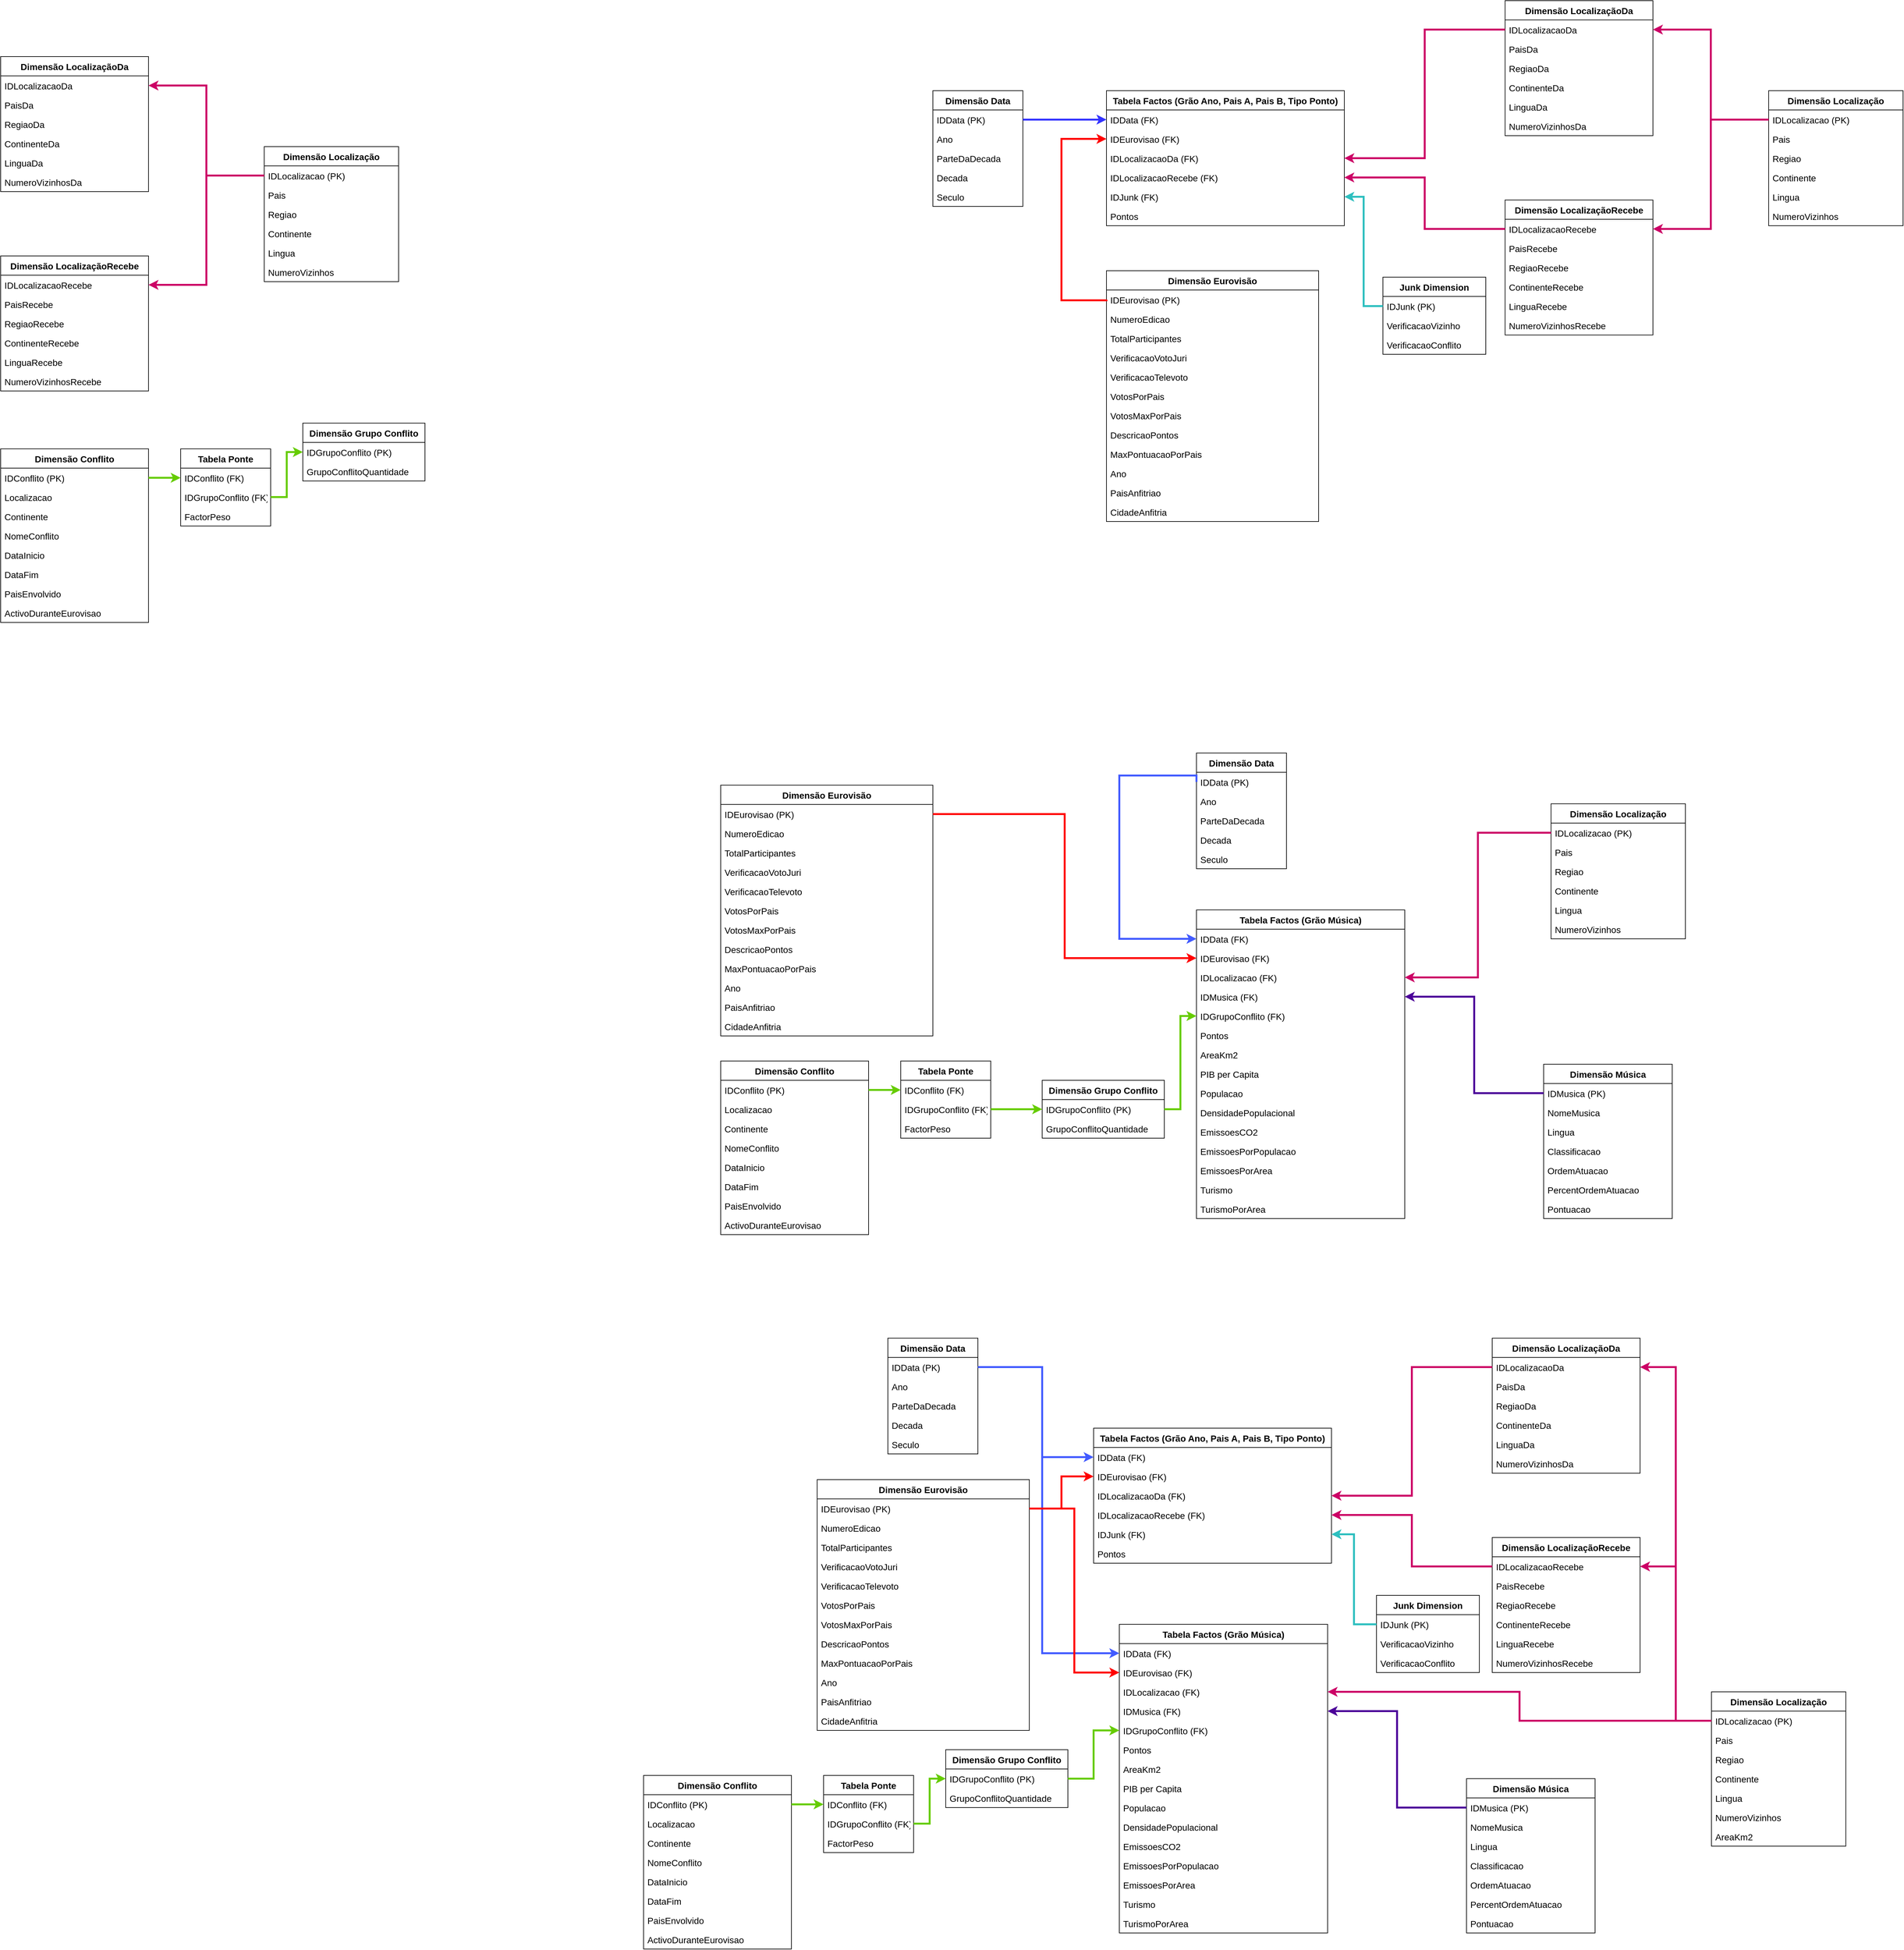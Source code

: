 <mxfile version="17.5.0" type="github">
  <diagram id="cGSlnTRN2jhaXhL6KTZM" name="Page-1">
    <mxGraphModel dx="2803" dy="2988" grid="1" gridSize="10" guides="1" tooltips="1" connect="1" arrows="1" fold="1" page="1" pageScale="1" pageWidth="827" pageHeight="1169" math="0" shadow="0">
      <root>
        <mxCell id="0" />
        <mxCell id="1" parent="0" />
        <mxCell id="Q2evhzxqctGgtVobk6WL-2" value="Tabela Factos (Grão Música)" style="swimlane;fontStyle=1;childLayout=stackLayout;horizontal=1;startSize=30;horizontalStack=0;resizeParent=1;resizeParentMax=0;resizeLast=0;collapsible=1;marginBottom=0;fontFamily=Helvetica;fontSize=14;" parent="1" vertex="1">
          <mxGeometry x="180" y="245" width="324" height="480" as="geometry" />
        </mxCell>
        <mxCell id="Q2evhzxqctGgtVobk6WL-3" value="IDData (FK)" style="text;strokeColor=none;fillColor=none;align=left;verticalAlign=middle;spacingLeft=4;spacingRight=4;overflow=hidden;points=[[0,0.5],[1,0.5]];portConstraint=eastwest;rotatable=0;fontFamily=Helvetica;fontSize=14;" parent="Q2evhzxqctGgtVobk6WL-2" vertex="1">
          <mxGeometry y="30" width="324" height="30" as="geometry" />
        </mxCell>
        <mxCell id="Q2evhzxqctGgtVobk6WL-44" value="IDEurovisao (FK)" style="text;strokeColor=none;fillColor=none;align=left;verticalAlign=middle;spacingLeft=4;spacingRight=4;overflow=hidden;points=[[0,0.5],[1,0.5]];portConstraint=eastwest;rotatable=0;fontFamily=Helvetica;fontSize=14;" parent="Q2evhzxqctGgtVobk6WL-2" vertex="1">
          <mxGeometry y="60" width="324" height="30" as="geometry" />
        </mxCell>
        <mxCell id="Q2evhzxqctGgtVobk6WL-4" value="IDLocalizacao (FK)" style="text;strokeColor=none;fillColor=none;align=left;verticalAlign=middle;spacingLeft=4;spacingRight=4;overflow=hidden;points=[[0,0.5],[1,0.5]];portConstraint=eastwest;rotatable=0;fontFamily=Helvetica;fontSize=14;" parent="Q2evhzxqctGgtVobk6WL-2" vertex="1">
          <mxGeometry y="90" width="324" height="30" as="geometry" />
        </mxCell>
        <mxCell id="Q2evhzxqctGgtVobk6WL-5" value="IDMusica (FK)" style="text;strokeColor=none;fillColor=none;align=left;verticalAlign=middle;spacingLeft=4;spacingRight=4;overflow=hidden;points=[[0,0.5],[1,0.5]];portConstraint=eastwest;rotatable=0;fontFamily=Helvetica;fontSize=14;" parent="Q2evhzxqctGgtVobk6WL-2" vertex="1">
          <mxGeometry y="120" width="324" height="30" as="geometry" />
        </mxCell>
        <mxCell id="Q2evhzxqctGgtVobk6WL-128" value="IDGrupoConflito (FK)" style="text;strokeColor=none;fillColor=none;align=left;verticalAlign=middle;spacingLeft=4;spacingRight=4;overflow=hidden;points=[[0,0.5],[1,0.5]];portConstraint=eastwest;rotatable=0;fontFamily=Helvetica;fontSize=14;" parent="Q2evhzxqctGgtVobk6WL-2" vertex="1">
          <mxGeometry y="150" width="324" height="30" as="geometry" />
        </mxCell>
        <mxCell id="Q2evhzxqctGgtVobk6WL-45" value="Pontos" style="text;strokeColor=none;fillColor=none;align=left;verticalAlign=middle;spacingLeft=4;spacingRight=4;overflow=hidden;points=[[0,0.5],[1,0.5]];portConstraint=eastwest;rotatable=0;fontFamily=Helvetica;fontSize=14;" parent="Q2evhzxqctGgtVobk6WL-2" vertex="1">
          <mxGeometry y="180" width="324" height="30" as="geometry" />
        </mxCell>
        <mxCell id="Q2evhzxqctGgtVobk6WL-149" value="AreaKm2" style="text;strokeColor=none;fillColor=none;align=left;verticalAlign=middle;spacingLeft=4;spacingRight=4;overflow=hidden;points=[[0,0.5],[1,0.5]];portConstraint=eastwest;rotatable=0;fontFamily=Helvetica;fontSize=14;" parent="Q2evhzxqctGgtVobk6WL-2" vertex="1">
          <mxGeometry y="210" width="324" height="30" as="geometry" />
        </mxCell>
        <mxCell id="Q2evhzxqctGgtVobk6WL-125" value="PIB per Capita" style="text;strokeColor=none;fillColor=none;align=left;verticalAlign=middle;spacingLeft=4;spacingRight=4;overflow=hidden;points=[[0,0.5],[1,0.5]];portConstraint=eastwest;rotatable=0;fontFamily=Helvetica;fontSize=14;" parent="Q2evhzxqctGgtVobk6WL-2" vertex="1">
          <mxGeometry y="240" width="324" height="30" as="geometry" />
        </mxCell>
        <mxCell id="Q2evhzxqctGgtVobk6WL-124" value="Populacao" style="text;strokeColor=none;fillColor=none;align=left;verticalAlign=middle;spacingLeft=4;spacingRight=4;overflow=hidden;points=[[0,0.5],[1,0.5]];portConstraint=eastwest;rotatable=0;fontFamily=Helvetica;fontSize=14;" parent="Q2evhzxqctGgtVobk6WL-2" vertex="1">
          <mxGeometry y="270" width="324" height="30" as="geometry" />
        </mxCell>
        <mxCell id="Q2evhzxqctGgtVobk6WL-127" value="DensidadePopulacional" style="text;strokeColor=none;fillColor=none;align=left;verticalAlign=middle;spacingLeft=4;spacingRight=4;overflow=hidden;points=[[0,0.5],[1,0.5]];portConstraint=eastwest;rotatable=0;fontFamily=Helvetica;fontSize=14;" parent="Q2evhzxqctGgtVobk6WL-2" vertex="1">
          <mxGeometry y="300" width="324" height="30" as="geometry" />
        </mxCell>
        <mxCell id="Q2evhzxqctGgtVobk6WL-123" value="EmissoesCO2" style="text;strokeColor=none;fillColor=none;align=left;verticalAlign=middle;spacingLeft=4;spacingRight=4;overflow=hidden;points=[[0,0.5],[1,0.5]];portConstraint=eastwest;rotatable=0;fontFamily=Helvetica;fontSize=14;" parent="Q2evhzxqctGgtVobk6WL-2" vertex="1">
          <mxGeometry y="330" width="324" height="30" as="geometry" />
        </mxCell>
        <mxCell id="Q2evhzxqctGgtVobk6WL-121" value="EmissoesPorPopulacao" style="text;strokeColor=none;fillColor=none;align=left;verticalAlign=middle;spacingLeft=4;spacingRight=4;overflow=hidden;points=[[0,0.5],[1,0.5]];portConstraint=eastwest;rotatable=0;fontFamily=Helvetica;fontSize=14;" parent="Q2evhzxqctGgtVobk6WL-2" vertex="1">
          <mxGeometry y="360" width="324" height="30" as="geometry" />
        </mxCell>
        <mxCell id="Q2evhzxqctGgtVobk6WL-120" value="EmissoesPorArea" style="text;strokeColor=none;fillColor=none;align=left;verticalAlign=middle;spacingLeft=4;spacingRight=4;overflow=hidden;points=[[0,0.5],[1,0.5]];portConstraint=eastwest;rotatable=0;fontFamily=Helvetica;fontSize=14;" parent="Q2evhzxqctGgtVobk6WL-2" vertex="1">
          <mxGeometry y="390" width="324" height="30" as="geometry" />
        </mxCell>
        <mxCell id="Q2evhzxqctGgtVobk6WL-122" value="Turismo" style="text;strokeColor=none;fillColor=none;align=left;verticalAlign=middle;spacingLeft=4;spacingRight=4;overflow=hidden;points=[[0,0.5],[1,0.5]];portConstraint=eastwest;rotatable=0;fontFamily=Helvetica;fontSize=14;" parent="Q2evhzxqctGgtVobk6WL-2" vertex="1">
          <mxGeometry y="420" width="324" height="30" as="geometry" />
        </mxCell>
        <mxCell id="Q2evhzxqctGgtVobk6WL-119" value="TurismoPorArea" style="text;strokeColor=none;fillColor=none;align=left;verticalAlign=middle;spacingLeft=4;spacingRight=4;overflow=hidden;points=[[0,0.5],[1,0.5]];portConstraint=eastwest;rotatable=0;fontFamily=Helvetica;fontSize=14;" parent="Q2evhzxqctGgtVobk6WL-2" vertex="1">
          <mxGeometry y="450" width="324" height="30" as="geometry" />
        </mxCell>
        <mxCell id="Q2evhzxqctGgtVobk6WL-10" value="Dimensão Data" style="swimlane;fontStyle=1;childLayout=stackLayout;horizontal=1;startSize=30;horizontalStack=0;resizeParent=1;resizeParentMax=0;resizeLast=0;collapsible=1;marginBottom=0;fontFamily=Helvetica;fontSize=14;" parent="1" vertex="1">
          <mxGeometry x="-180" y="-200" width="140" height="180" as="geometry" />
        </mxCell>
        <mxCell id="Q2evhzxqctGgtVobk6WL-11" value="IDData (PK)" style="text;strokeColor=none;fillColor=none;align=left;verticalAlign=middle;spacingLeft=4;spacingRight=4;overflow=hidden;points=[[0,0.5],[1,0.5]];portConstraint=eastwest;rotatable=0;fontFamily=Helvetica;fontSize=14;" parent="Q2evhzxqctGgtVobk6WL-10" vertex="1">
          <mxGeometry y="30" width="140" height="30" as="geometry" />
        </mxCell>
        <mxCell id="Q2evhzxqctGgtVobk6WL-12" value="Ano" style="text;strokeColor=none;fillColor=none;align=left;verticalAlign=middle;spacingLeft=4;spacingRight=4;overflow=hidden;points=[[0,0.5],[1,0.5]];portConstraint=eastwest;rotatable=0;fontFamily=Helvetica;fontSize=14;" parent="Q2evhzxqctGgtVobk6WL-10" vertex="1">
          <mxGeometry y="60" width="140" height="30" as="geometry" />
        </mxCell>
        <mxCell id="Q2evhzxqctGgtVobk6WL-154" value="ParteDaDecada" style="text;strokeColor=none;fillColor=none;align=left;verticalAlign=middle;spacingLeft=4;spacingRight=4;overflow=hidden;points=[[0,0.5],[1,0.5]];portConstraint=eastwest;rotatable=0;fontFamily=Helvetica;fontSize=14;" parent="Q2evhzxqctGgtVobk6WL-10" vertex="1">
          <mxGeometry y="90" width="140" height="30" as="geometry" />
        </mxCell>
        <mxCell id="Q2evhzxqctGgtVobk6WL-13" value="Decada" style="text;strokeColor=none;fillColor=none;align=left;verticalAlign=middle;spacingLeft=4;spacingRight=4;overflow=hidden;points=[[0,0.5],[1,0.5]];portConstraint=eastwest;rotatable=0;fontFamily=Helvetica;fontSize=14;" parent="Q2evhzxqctGgtVobk6WL-10" vertex="1">
          <mxGeometry y="120" width="140" height="30" as="geometry" />
        </mxCell>
        <mxCell id="Q2evhzxqctGgtVobk6WL-48" value="Seculo" style="text;strokeColor=none;fillColor=none;align=left;verticalAlign=middle;spacingLeft=4;spacingRight=4;overflow=hidden;points=[[0,0.5],[1,0.5]];portConstraint=eastwest;rotatable=0;fontFamily=Helvetica;fontSize=14;" parent="Q2evhzxqctGgtVobk6WL-10" vertex="1">
          <mxGeometry y="150" width="140" height="30" as="geometry" />
        </mxCell>
        <mxCell id="Q2evhzxqctGgtVobk6WL-14" value="Tabela Factos (Grão Ano, Pais A, Pais B, Tipo Ponto)" style="swimlane;fontStyle=1;childLayout=stackLayout;horizontal=1;startSize=30;horizontalStack=0;resizeParent=1;resizeParentMax=0;resizeLast=0;collapsible=1;marginBottom=0;fontFamily=Helvetica;fontSize=14;" parent="1" vertex="1">
          <mxGeometry x="140" y="-60" width="370" height="210" as="geometry" />
        </mxCell>
        <mxCell id="Q2evhzxqctGgtVobk6WL-43" value="IDData (FK)" style="text;strokeColor=none;fillColor=none;align=left;verticalAlign=middle;spacingLeft=4;spacingRight=4;overflow=hidden;points=[[0,0.5],[1,0.5]];portConstraint=eastwest;rotatable=0;fontFamily=Helvetica;fontSize=14;" parent="Q2evhzxqctGgtVobk6WL-14" vertex="1">
          <mxGeometry y="30" width="370" height="30" as="geometry" />
        </mxCell>
        <mxCell id="Q2evhzxqctGgtVobk6WL-83" value="IDEurovisao (FK)" style="text;strokeColor=none;fillColor=none;align=left;verticalAlign=middle;spacingLeft=4;spacingRight=4;overflow=hidden;points=[[0,0.5],[1,0.5]];portConstraint=eastwest;rotatable=0;fontFamily=Helvetica;fontSize=14;" parent="Q2evhzxqctGgtVobk6WL-14" vertex="1">
          <mxGeometry y="60" width="370" height="30" as="geometry" />
        </mxCell>
        <mxCell id="Q2evhzxqctGgtVobk6WL-15" value="IDLocalizacaoDa (FK)" style="text;strokeColor=none;fillColor=none;align=left;verticalAlign=middle;spacingLeft=4;spacingRight=4;overflow=hidden;points=[[0,0.5],[1,0.5]];portConstraint=eastwest;rotatable=0;fontFamily=Helvetica;fontSize=14;" parent="Q2evhzxqctGgtVobk6WL-14" vertex="1">
          <mxGeometry y="90" width="370" height="30" as="geometry" />
        </mxCell>
        <mxCell id="Q2evhzxqctGgtVobk6WL-16" value="IDLocalizacaoRecebe (FK)" style="text;strokeColor=none;fillColor=none;align=left;verticalAlign=middle;spacingLeft=4;spacingRight=4;overflow=hidden;points=[[0,0.5],[1,0.5]];portConstraint=eastwest;rotatable=0;fontFamily=Helvetica;fontSize=14;" parent="Q2evhzxqctGgtVobk6WL-14" vertex="1">
          <mxGeometry y="120" width="370" height="30" as="geometry" />
        </mxCell>
        <mxCell id="Q2evhzxqctGgtVobk6WL-40" value="IDJunk (FK)" style="text;strokeColor=none;fillColor=none;align=left;verticalAlign=middle;spacingLeft=4;spacingRight=4;overflow=hidden;points=[[0,0.5],[1,0.5]];portConstraint=eastwest;rotatable=0;fontFamily=Helvetica;fontSize=14;" parent="Q2evhzxqctGgtVobk6WL-14" vertex="1">
          <mxGeometry y="150" width="370" height="30" as="geometry" />
        </mxCell>
        <mxCell id="Q2evhzxqctGgtVobk6WL-42" value="Pontos" style="text;strokeColor=none;fillColor=none;align=left;verticalAlign=middle;spacingLeft=4;spacingRight=4;overflow=hidden;points=[[0,0.5],[1,0.5]];portConstraint=eastwest;rotatable=0;fontFamily=Helvetica;fontSize=14;" parent="Q2evhzxqctGgtVobk6WL-14" vertex="1">
          <mxGeometry y="180" width="370" height="30" as="geometry" />
        </mxCell>
        <mxCell id="Q2evhzxqctGgtVobk6WL-19" value="Dimensão Localização" style="swimlane;fontStyle=1;childLayout=stackLayout;horizontal=1;startSize=30;horizontalStack=0;resizeParent=1;resizeParentMax=0;resizeLast=0;collapsible=1;marginBottom=0;fontFamily=Helvetica;fontSize=14;" parent="1" vertex="1">
          <mxGeometry x="1101" y="350" width="209" height="240" as="geometry" />
        </mxCell>
        <mxCell id="Q2evhzxqctGgtVobk6WL-20" value="IDLocalizacao (PK)" style="text;strokeColor=none;fillColor=none;align=left;verticalAlign=middle;spacingLeft=4;spacingRight=4;overflow=hidden;points=[[0,0.5],[1,0.5]];portConstraint=eastwest;rotatable=0;fontFamily=Helvetica;fontSize=14;" parent="Q2evhzxqctGgtVobk6WL-19" vertex="1">
          <mxGeometry y="30" width="209" height="30" as="geometry" />
        </mxCell>
        <mxCell id="Q2evhzxqctGgtVobk6WL-21" value="Pais" style="text;strokeColor=none;fillColor=none;align=left;verticalAlign=middle;spacingLeft=4;spacingRight=4;overflow=hidden;points=[[0,0.5],[1,0.5]];portConstraint=eastwest;rotatable=0;fontFamily=Helvetica;fontSize=14;" parent="Q2evhzxqctGgtVobk6WL-19" vertex="1">
          <mxGeometry y="60" width="209" height="30" as="geometry" />
        </mxCell>
        <mxCell id="Q2evhzxqctGgtVobk6WL-53" value="Regiao" style="text;strokeColor=none;fillColor=none;align=left;verticalAlign=middle;spacingLeft=4;spacingRight=4;overflow=hidden;points=[[0,0.5],[1,0.5]];portConstraint=eastwest;rotatable=0;fontFamily=Helvetica;fontSize=14;" parent="Q2evhzxqctGgtVobk6WL-19" vertex="1">
          <mxGeometry y="90" width="209" height="30" as="geometry" />
        </mxCell>
        <mxCell id="Q2evhzxqctGgtVobk6WL-22" value="Continente" style="text;strokeColor=none;fillColor=none;align=left;verticalAlign=middle;spacingLeft=4;spacingRight=4;overflow=hidden;points=[[0,0.5],[1,0.5]];portConstraint=eastwest;rotatable=0;fontFamily=Helvetica;fontSize=14;" parent="Q2evhzxqctGgtVobk6WL-19" vertex="1">
          <mxGeometry y="120" width="209" height="30" as="geometry" />
        </mxCell>
        <mxCell id="Q2evhzxqctGgtVobk6WL-52" value="Lingua" style="text;strokeColor=none;fillColor=none;align=left;verticalAlign=middle;spacingLeft=4;spacingRight=4;overflow=hidden;points=[[0,0.5],[1,0.5]];portConstraint=eastwest;rotatable=0;fontFamily=Helvetica;fontSize=14;" parent="Q2evhzxqctGgtVobk6WL-19" vertex="1">
          <mxGeometry y="150" width="209" height="30" as="geometry" />
        </mxCell>
        <mxCell id="Q2evhzxqctGgtVobk6WL-51" value="NumeroVizinhos" style="text;strokeColor=none;fillColor=none;align=left;verticalAlign=middle;spacingLeft=4;spacingRight=4;overflow=hidden;points=[[0,0.5],[1,0.5]];portConstraint=eastwest;rotatable=0;fontFamily=Helvetica;fontSize=14;" parent="Q2evhzxqctGgtVobk6WL-19" vertex="1">
          <mxGeometry y="180" width="209" height="30" as="geometry" />
        </mxCell>
        <mxCell id="Q2evhzxqctGgtVobk6WL-107" value="AreaKm2" style="text;strokeColor=none;fillColor=none;align=left;verticalAlign=middle;spacingLeft=4;spacingRight=4;overflow=hidden;points=[[0,0.5],[1,0.5]];portConstraint=eastwest;rotatable=0;fontFamily=Helvetica;fontSize=14;" parent="Q2evhzxqctGgtVobk6WL-19" vertex="1">
          <mxGeometry y="210" width="209" height="30" as="geometry" />
        </mxCell>
        <mxCell id="Q2evhzxqctGgtVobk6WL-23" value="Dimensão Música" style="swimlane;fontStyle=1;childLayout=stackLayout;horizontal=1;startSize=30;horizontalStack=0;resizeParent=1;resizeParentMax=0;resizeLast=0;collapsible=1;marginBottom=0;fontFamily=Helvetica;fontSize=14;" parent="1" vertex="1">
          <mxGeometry x="720" y="485" width="200" height="240" as="geometry" />
        </mxCell>
        <mxCell id="Q2evhzxqctGgtVobk6WL-24" value="IDMusica (PK)" style="text;strokeColor=none;fillColor=none;align=left;verticalAlign=middle;spacingLeft=4;spacingRight=4;overflow=hidden;points=[[0,0.5],[1,0.5]];portConstraint=eastwest;rotatable=0;fontFamily=Helvetica;fontSize=14;" parent="Q2evhzxqctGgtVobk6WL-23" vertex="1">
          <mxGeometry y="30" width="200" height="30" as="geometry" />
        </mxCell>
        <mxCell id="Q2evhzxqctGgtVobk6WL-25" value="NomeMusica" style="text;strokeColor=none;fillColor=none;align=left;verticalAlign=middle;spacingLeft=4;spacingRight=4;overflow=hidden;points=[[0,0.5],[1,0.5]];portConstraint=eastwest;rotatable=0;fontFamily=Helvetica;fontSize=14;" parent="Q2evhzxqctGgtVobk6WL-23" vertex="1">
          <mxGeometry y="60" width="200" height="30" as="geometry" />
        </mxCell>
        <mxCell id="Q2evhzxqctGgtVobk6WL-26" value="Lingua" style="text;strokeColor=none;fillColor=none;align=left;verticalAlign=middle;spacingLeft=4;spacingRight=4;overflow=hidden;points=[[0,0.5],[1,0.5]];portConstraint=eastwest;rotatable=0;fontFamily=Helvetica;fontSize=14;" parent="Q2evhzxqctGgtVobk6WL-23" vertex="1">
          <mxGeometry y="90" width="200" height="30" as="geometry" />
        </mxCell>
        <mxCell id="Q2evhzxqctGgtVobk6WL-87" value="Classificacao" style="text;strokeColor=none;fillColor=none;align=left;verticalAlign=middle;spacingLeft=4;spacingRight=4;overflow=hidden;points=[[0,0.5],[1,0.5]];portConstraint=eastwest;rotatable=0;fontFamily=Helvetica;fontSize=14;" parent="Q2evhzxqctGgtVobk6WL-23" vertex="1">
          <mxGeometry y="120" width="200" height="30" as="geometry" />
        </mxCell>
        <mxCell id="Q2evhzxqctGgtVobk6WL-86" value="OrdemAtuacao" style="text;strokeColor=none;fillColor=none;align=left;verticalAlign=middle;spacingLeft=4;spacingRight=4;overflow=hidden;points=[[0,0.5],[1,0.5]];portConstraint=eastwest;rotatable=0;fontFamily=Helvetica;fontSize=14;" parent="Q2evhzxqctGgtVobk6WL-23" vertex="1">
          <mxGeometry y="150" width="200" height="30" as="geometry" />
        </mxCell>
        <mxCell id="Q2evhzxqctGgtVobk6WL-85" value="PercentOrdemAtuacao" style="text;strokeColor=none;fillColor=none;align=left;verticalAlign=middle;spacingLeft=4;spacingRight=4;overflow=hidden;points=[[0,0.5],[1,0.5]];portConstraint=eastwest;rotatable=0;fontFamily=Helvetica;fontSize=14;" parent="Q2evhzxqctGgtVobk6WL-23" vertex="1">
          <mxGeometry y="180" width="200" height="30" as="geometry" />
        </mxCell>
        <mxCell id="Q2evhzxqctGgtVobk6WL-101" value="Pontuacao" style="text;strokeColor=none;fillColor=none;align=left;verticalAlign=middle;spacingLeft=4;spacingRight=4;overflow=hidden;points=[[0,0.5],[1,0.5]];portConstraint=eastwest;rotatable=0;fontFamily=Helvetica;fontSize=14;" parent="Q2evhzxqctGgtVobk6WL-23" vertex="1">
          <mxGeometry y="210" width="200" height="30" as="geometry" />
        </mxCell>
        <mxCell id="Q2evhzxqctGgtVobk6WL-27" value="Dimensão Eurovisão" style="swimlane;fontStyle=1;childLayout=stackLayout;horizontal=1;startSize=30;horizontalStack=0;resizeParent=1;resizeParentMax=0;resizeLast=0;collapsible=1;marginBottom=0;fontFamily=Helvetica;fontSize=14;" parent="1" vertex="1">
          <mxGeometry x="-290" y="20" width="330" height="390" as="geometry" />
        </mxCell>
        <mxCell id="Q2evhzxqctGgtVobk6WL-28" value="IDEurovisao (PK)" style="text;strokeColor=none;fillColor=none;align=left;verticalAlign=middle;spacingLeft=4;spacingRight=4;overflow=hidden;points=[[0,0.5],[1,0.5]];portConstraint=eastwest;rotatable=0;fontFamily=Helvetica;fontSize=14;" parent="Q2evhzxqctGgtVobk6WL-27" vertex="1">
          <mxGeometry y="30" width="330" height="30" as="geometry" />
        </mxCell>
        <mxCell id="Q2evhzxqctGgtVobk6WL-29" value="NumeroEdicao" style="text;strokeColor=none;fillColor=none;align=left;verticalAlign=middle;spacingLeft=4;spacingRight=4;overflow=hidden;points=[[0,0.5],[1,0.5]];portConstraint=eastwest;rotatable=0;fontFamily=Helvetica;fontSize=14;" parent="Q2evhzxqctGgtVobk6WL-27" vertex="1">
          <mxGeometry y="60" width="330" height="30" as="geometry" />
        </mxCell>
        <mxCell id="Q2evhzxqctGgtVobk6WL-30" value="TotalParticipantes" style="text;strokeColor=none;fillColor=none;align=left;verticalAlign=middle;spacingLeft=4;spacingRight=4;overflow=hidden;points=[[0,0.5],[1,0.5]];portConstraint=eastwest;rotatable=0;fontFamily=Helvetica;fontSize=14;" parent="Q2evhzxqctGgtVobk6WL-27" vertex="1">
          <mxGeometry y="90" width="330" height="30" as="geometry" />
        </mxCell>
        <mxCell id="Q2evhzxqctGgtVobk6WL-73" value="VerificacaoVotoJuri" style="text;strokeColor=none;fillColor=none;align=left;verticalAlign=middle;spacingLeft=4;spacingRight=4;overflow=hidden;points=[[0,0.5],[1,0.5]];portConstraint=eastwest;rotatable=0;fontFamily=Helvetica;fontSize=14;" parent="Q2evhzxqctGgtVobk6WL-27" vertex="1">
          <mxGeometry y="120" width="330" height="30" as="geometry" />
        </mxCell>
        <mxCell id="Q2evhzxqctGgtVobk6WL-74" value="VerificacaoTelevoto" style="text;strokeColor=none;fillColor=none;align=left;verticalAlign=middle;spacingLeft=4;spacingRight=4;overflow=hidden;points=[[0,0.5],[1,0.5]];portConstraint=eastwest;rotatable=0;fontFamily=Helvetica;fontSize=14;" parent="Q2evhzxqctGgtVobk6WL-27" vertex="1">
          <mxGeometry y="150" width="330" height="30" as="geometry" />
        </mxCell>
        <mxCell id="Q2evhzxqctGgtVobk6WL-75" value="VotosPorPais" style="text;strokeColor=none;fillColor=none;align=left;verticalAlign=middle;spacingLeft=4;spacingRight=4;overflow=hidden;points=[[0,0.5],[1,0.5]];portConstraint=eastwest;rotatable=0;fontFamily=Helvetica;fontSize=14;" parent="Q2evhzxqctGgtVobk6WL-27" vertex="1">
          <mxGeometry y="180" width="330" height="30" as="geometry" />
        </mxCell>
        <mxCell id="Q2evhzxqctGgtVobk6WL-76" value="VotosMaxPorPais" style="text;strokeColor=none;fillColor=none;align=left;verticalAlign=middle;spacingLeft=4;spacingRight=4;overflow=hidden;points=[[0,0.5],[1,0.5]];portConstraint=eastwest;rotatable=0;fontFamily=Helvetica;fontSize=14;" parent="Q2evhzxqctGgtVobk6WL-27" vertex="1">
          <mxGeometry y="210" width="330" height="30" as="geometry" />
        </mxCell>
        <mxCell id="Q2evhzxqctGgtVobk6WL-77" value="DescricaoPontos" style="text;strokeColor=none;fillColor=none;align=left;verticalAlign=middle;spacingLeft=4;spacingRight=4;overflow=hidden;points=[[0,0.5],[1,0.5]];portConstraint=eastwest;rotatable=0;fontFamily=Helvetica;fontSize=14;" parent="Q2evhzxqctGgtVobk6WL-27" vertex="1">
          <mxGeometry y="240" width="330" height="30" as="geometry" />
        </mxCell>
        <mxCell id="Q2evhzxqctGgtVobk6WL-81" value="MaxPontuacaoPorPais" style="text;strokeColor=none;fillColor=none;align=left;verticalAlign=middle;spacingLeft=4;spacingRight=4;overflow=hidden;points=[[0,0.5],[1,0.5]];portConstraint=eastwest;rotatable=0;fontFamily=Helvetica;fontSize=14;" parent="Q2evhzxqctGgtVobk6WL-27" vertex="1">
          <mxGeometry y="270" width="330" height="30" as="geometry" />
        </mxCell>
        <mxCell id="Q2evhzxqctGgtVobk6WL-80" value="Ano" style="text;strokeColor=none;fillColor=none;align=left;verticalAlign=middle;spacingLeft=4;spacingRight=4;overflow=hidden;points=[[0,0.5],[1,0.5]];portConstraint=eastwest;rotatable=0;fontFamily=Helvetica;fontSize=14;" parent="Q2evhzxqctGgtVobk6WL-27" vertex="1">
          <mxGeometry y="300" width="330" height="30" as="geometry" />
        </mxCell>
        <mxCell id="Q2evhzxqctGgtVobk6WL-79" value="PaisAnfitriao" style="text;strokeColor=none;fillColor=none;align=left;verticalAlign=middle;spacingLeft=4;spacingRight=4;overflow=hidden;points=[[0,0.5],[1,0.5]];portConstraint=eastwest;rotatable=0;fontFamily=Helvetica;fontSize=14;" parent="Q2evhzxqctGgtVobk6WL-27" vertex="1">
          <mxGeometry y="330" width="330" height="30" as="geometry" />
        </mxCell>
        <mxCell id="Q2evhzxqctGgtVobk6WL-78" value="CidadeAnfitria" style="text;strokeColor=none;fillColor=none;align=left;verticalAlign=middle;spacingLeft=4;spacingRight=4;overflow=hidden;points=[[0,0.5],[1,0.5]];portConstraint=eastwest;rotatable=0;fontFamily=Helvetica;fontSize=14;" parent="Q2evhzxqctGgtVobk6WL-27" vertex="1">
          <mxGeometry y="360" width="330" height="30" as="geometry" />
        </mxCell>
        <mxCell id="Q2evhzxqctGgtVobk6WL-31" value="Junk Dimension" style="swimlane;fontStyle=1;childLayout=stackLayout;horizontal=1;startSize=30;horizontalStack=0;resizeParent=1;resizeParentMax=0;resizeLast=0;collapsible=1;marginBottom=0;fontFamily=Helvetica;fontSize=14;" parent="1" vertex="1">
          <mxGeometry x="580" y="200" width="160" height="120" as="geometry" />
        </mxCell>
        <mxCell id="Q2evhzxqctGgtVobk6WL-32" value="IDJunk (PK)" style="text;strokeColor=none;fillColor=none;align=left;verticalAlign=middle;spacingLeft=4;spacingRight=4;overflow=hidden;points=[[0,0.5],[1,0.5]];portConstraint=eastwest;rotatable=0;fontFamily=Helvetica;fontSize=14;" parent="Q2evhzxqctGgtVobk6WL-31" vertex="1">
          <mxGeometry y="30" width="160" height="30" as="geometry" />
        </mxCell>
        <mxCell id="Q2evhzxqctGgtVobk6WL-33" value="VerificacaoVizinho" style="text;strokeColor=none;fillColor=none;align=left;verticalAlign=middle;spacingLeft=4;spacingRight=4;overflow=hidden;points=[[0,0.5],[1,0.5]];portConstraint=eastwest;rotatable=0;fontFamily=Helvetica;fontSize=14;" parent="Q2evhzxqctGgtVobk6WL-31" vertex="1">
          <mxGeometry y="60" width="160" height="30" as="geometry" />
        </mxCell>
        <mxCell id="Q2evhzxqctGgtVobk6WL-34" value="VerificacaoConflito" style="text;strokeColor=none;fillColor=none;align=left;verticalAlign=middle;spacingLeft=4;spacingRight=4;overflow=hidden;points=[[0,0.5],[1,0.5]];portConstraint=eastwest;rotatable=0;fontFamily=Helvetica;fontSize=14;" parent="Q2evhzxqctGgtVobk6WL-31" vertex="1">
          <mxGeometry y="90" width="160" height="30" as="geometry" />
        </mxCell>
        <mxCell id="Q2evhzxqctGgtVobk6WL-49" style="edgeStyle=orthogonalEdgeStyle;rounded=0;orthogonalLoop=1;jettySize=auto;html=1;exitX=1;exitY=0.5;exitDx=0;exitDy=0;entryX=0;entryY=0.5;entryDx=0;entryDy=0;strokeColor=#425BFF;strokeWidth=3;fontFamily=Helvetica;fontSize=14;" parent="1" source="Q2evhzxqctGgtVobk6WL-11" target="Q2evhzxqctGgtVobk6WL-43" edge="1">
          <mxGeometry relative="1" as="geometry">
            <Array as="points">
              <mxPoint x="60" y="-155" />
              <mxPoint x="60" y="-15" />
            </Array>
          </mxGeometry>
        </mxCell>
        <mxCell id="Q2evhzxqctGgtVobk6WL-50" value="" style="edgeStyle=orthogonalEdgeStyle;rounded=0;orthogonalLoop=1;jettySize=auto;html=1;exitX=1;exitY=0.5;exitDx=0;exitDy=0;strokeColor=#425BFF;strokeWidth=3;fontFamily=Helvetica;fontSize=14;" parent="1" source="Q2evhzxqctGgtVobk6WL-11" target="Q2evhzxqctGgtVobk6WL-3" edge="1">
          <mxGeometry relative="1" as="geometry">
            <Array as="points">
              <mxPoint x="60" y="-155" />
              <mxPoint x="60" y="290" />
            </Array>
          </mxGeometry>
        </mxCell>
        <mxCell id="Q2evhzxqctGgtVobk6WL-54" style="edgeStyle=orthogonalEdgeStyle;rounded=0;orthogonalLoop=1;jettySize=auto;html=1;exitX=0;exitY=0.5;exitDx=0;exitDy=0;entryX=1;entryY=0.5;entryDx=0;entryDy=0;strokeColor=#CC0066;strokeWidth=3;fontFamily=Helvetica;fontSize=14;" parent="1" source="Q2evhzxqctGgtVobk6WL-20" target="Q2evhzxqctGgtVobk6WL-4" edge="1">
          <mxGeometry relative="1" as="geometry" />
        </mxCell>
        <mxCell id="Q2evhzxqctGgtVobk6WL-55" value="Dimensão LocalizaçãoDa" style="swimlane;fontStyle=1;childLayout=stackLayout;horizontal=1;startSize=30;horizontalStack=0;resizeParent=1;resizeParentMax=0;resizeLast=0;collapsible=1;marginBottom=0;fontFamily=Helvetica;fontSize=14;" parent="1" vertex="1">
          <mxGeometry x="760" y="-200" width="230" height="210" as="geometry" />
        </mxCell>
        <mxCell id="Q2evhzxqctGgtVobk6WL-56" value="IDLocalizacaoDa" style="text;strokeColor=none;fillColor=none;align=left;verticalAlign=middle;spacingLeft=4;spacingRight=4;overflow=hidden;points=[[0,0.5],[1,0.5]];portConstraint=eastwest;rotatable=0;fontFamily=Helvetica;fontSize=14;" parent="Q2evhzxqctGgtVobk6WL-55" vertex="1">
          <mxGeometry y="30" width="230" height="30" as="geometry" />
        </mxCell>
        <mxCell id="Q2evhzxqctGgtVobk6WL-57" value="PaisDa" style="text;strokeColor=none;fillColor=none;align=left;verticalAlign=middle;spacingLeft=4;spacingRight=4;overflow=hidden;points=[[0,0.5],[1,0.5]];portConstraint=eastwest;rotatable=0;fontFamily=Helvetica;fontSize=14;" parent="Q2evhzxqctGgtVobk6WL-55" vertex="1">
          <mxGeometry y="60" width="230" height="30" as="geometry" />
        </mxCell>
        <mxCell id="Q2evhzxqctGgtVobk6WL-58" value="RegiaoDa" style="text;strokeColor=none;fillColor=none;align=left;verticalAlign=middle;spacingLeft=4;spacingRight=4;overflow=hidden;points=[[0,0.5],[1,0.5]];portConstraint=eastwest;rotatable=0;fontFamily=Helvetica;fontSize=14;" parent="Q2evhzxqctGgtVobk6WL-55" vertex="1">
          <mxGeometry y="90" width="230" height="30" as="geometry" />
        </mxCell>
        <mxCell id="Q2evhzxqctGgtVobk6WL-59" value="ContinenteDa" style="text;strokeColor=none;fillColor=none;align=left;verticalAlign=middle;spacingLeft=4;spacingRight=4;overflow=hidden;points=[[0,0.5],[1,0.5]];portConstraint=eastwest;rotatable=0;fontFamily=Helvetica;fontSize=14;" parent="Q2evhzxqctGgtVobk6WL-55" vertex="1">
          <mxGeometry y="120" width="230" height="30" as="geometry" />
        </mxCell>
        <mxCell id="Q2evhzxqctGgtVobk6WL-60" value="LinguaDa" style="text;strokeColor=none;fillColor=none;align=left;verticalAlign=middle;spacingLeft=4;spacingRight=4;overflow=hidden;points=[[0,0.5],[1,0.5]];portConstraint=eastwest;rotatable=0;fontFamily=Helvetica;fontSize=14;" parent="Q2evhzxqctGgtVobk6WL-55" vertex="1">
          <mxGeometry y="150" width="230" height="30" as="geometry" />
        </mxCell>
        <mxCell id="Q2evhzxqctGgtVobk6WL-61" value="NumeroVizinhosDa" style="text;strokeColor=none;fillColor=none;align=left;verticalAlign=middle;spacingLeft=4;spacingRight=4;overflow=hidden;points=[[0,0.5],[1,0.5]];portConstraint=eastwest;rotatable=0;fontFamily=Helvetica;fontSize=14;" parent="Q2evhzxqctGgtVobk6WL-55" vertex="1">
          <mxGeometry y="180" width="230" height="30" as="geometry" />
        </mxCell>
        <mxCell id="Q2evhzxqctGgtVobk6WL-62" value="Dimensão LocalizaçãoRecebe" style="swimlane;fontStyle=1;childLayout=stackLayout;horizontal=1;startSize=30;horizontalStack=0;resizeParent=1;resizeParentMax=0;resizeLast=0;collapsible=1;marginBottom=0;fontFamily=Helvetica;fontSize=14;" parent="1" vertex="1">
          <mxGeometry x="760" y="110" width="230" height="210" as="geometry" />
        </mxCell>
        <mxCell id="Q2evhzxqctGgtVobk6WL-63" value="IDLocalizacaoRecebe" style="text;strokeColor=none;fillColor=none;align=left;verticalAlign=middle;spacingLeft=4;spacingRight=4;overflow=hidden;points=[[0,0.5],[1,0.5]];portConstraint=eastwest;rotatable=0;fontFamily=Helvetica;fontSize=14;" parent="Q2evhzxqctGgtVobk6WL-62" vertex="1">
          <mxGeometry y="30" width="230" height="30" as="geometry" />
        </mxCell>
        <mxCell id="Q2evhzxqctGgtVobk6WL-64" value="PaisRecebe" style="text;strokeColor=none;fillColor=none;align=left;verticalAlign=middle;spacingLeft=4;spacingRight=4;overflow=hidden;points=[[0,0.5],[1,0.5]];portConstraint=eastwest;rotatable=0;fontFamily=Helvetica;fontSize=14;" parent="Q2evhzxqctGgtVobk6WL-62" vertex="1">
          <mxGeometry y="60" width="230" height="30" as="geometry" />
        </mxCell>
        <mxCell id="Q2evhzxqctGgtVobk6WL-65" value="RegiaoRecebe" style="text;strokeColor=none;fillColor=none;align=left;verticalAlign=middle;spacingLeft=4;spacingRight=4;overflow=hidden;points=[[0,0.5],[1,0.5]];portConstraint=eastwest;rotatable=0;fontFamily=Helvetica;fontSize=14;" parent="Q2evhzxqctGgtVobk6WL-62" vertex="1">
          <mxGeometry y="90" width="230" height="30" as="geometry" />
        </mxCell>
        <mxCell id="Q2evhzxqctGgtVobk6WL-66" value="ContinenteRecebe" style="text;strokeColor=none;fillColor=none;align=left;verticalAlign=middle;spacingLeft=4;spacingRight=4;overflow=hidden;points=[[0,0.5],[1,0.5]];portConstraint=eastwest;rotatable=0;fontFamily=Helvetica;fontSize=14;" parent="Q2evhzxqctGgtVobk6WL-62" vertex="1">
          <mxGeometry y="120" width="230" height="30" as="geometry" />
        </mxCell>
        <mxCell id="Q2evhzxqctGgtVobk6WL-67" value="LinguaRecebe" style="text;strokeColor=none;fillColor=none;align=left;verticalAlign=middle;spacingLeft=4;spacingRight=4;overflow=hidden;points=[[0,0.5],[1,0.5]];portConstraint=eastwest;rotatable=0;fontFamily=Helvetica;fontSize=14;" parent="Q2evhzxqctGgtVobk6WL-62" vertex="1">
          <mxGeometry y="150" width="230" height="30" as="geometry" />
        </mxCell>
        <mxCell id="Q2evhzxqctGgtVobk6WL-68" value="NumeroVizinhosRecebe" style="text;strokeColor=none;fillColor=none;align=left;verticalAlign=middle;spacingLeft=4;spacingRight=4;overflow=hidden;points=[[0,0.5],[1,0.5]];portConstraint=eastwest;rotatable=0;fontFamily=Helvetica;fontSize=14;" parent="Q2evhzxqctGgtVobk6WL-62" vertex="1">
          <mxGeometry y="180" width="230" height="30" as="geometry" />
        </mxCell>
        <mxCell id="Q2evhzxqctGgtVobk6WL-69" style="edgeStyle=orthogonalEdgeStyle;rounded=0;orthogonalLoop=1;jettySize=auto;html=1;exitX=0;exitY=0.5;exitDx=0;exitDy=0;strokeColor=#CC0066;strokeWidth=3;fontFamily=Helvetica;fontSize=14;" parent="1" source="Q2evhzxqctGgtVobk6WL-20" target="Q2evhzxqctGgtVobk6WL-63" edge="1">
          <mxGeometry relative="1" as="geometry" />
        </mxCell>
        <mxCell id="Q2evhzxqctGgtVobk6WL-70" style="edgeStyle=orthogonalEdgeStyle;rounded=0;orthogonalLoop=1;jettySize=auto;html=1;exitX=0;exitY=0.5;exitDx=0;exitDy=0;entryX=1;entryY=0.5;entryDx=0;entryDy=0;strokeColor=#CC0066;strokeWidth=3;fontFamily=Helvetica;fontSize=14;" parent="1" source="Q2evhzxqctGgtVobk6WL-20" target="Q2evhzxqctGgtVobk6WL-56" edge="1">
          <mxGeometry relative="1" as="geometry" />
        </mxCell>
        <mxCell id="Q2evhzxqctGgtVobk6WL-71" style="edgeStyle=orthogonalEdgeStyle;rounded=0;orthogonalLoop=1;jettySize=auto;html=1;exitX=0;exitY=0.5;exitDx=0;exitDy=0;strokeColor=#CC0066;strokeWidth=3;fontFamily=Helvetica;fontSize=14;" parent="1" source="Q2evhzxqctGgtVobk6WL-56" target="Q2evhzxqctGgtVobk6WL-15" edge="1">
          <mxGeometry relative="1" as="geometry" />
        </mxCell>
        <mxCell id="Q2evhzxqctGgtVobk6WL-72" style="edgeStyle=orthogonalEdgeStyle;rounded=0;orthogonalLoop=1;jettySize=auto;html=1;exitX=0;exitY=0.5;exitDx=0;exitDy=0;entryX=1;entryY=0.5;entryDx=0;entryDy=0;strokeColor=#CC0066;strokeWidth=3;fontFamily=Helvetica;fontSize=14;" parent="1" source="Q2evhzxqctGgtVobk6WL-63" target="Q2evhzxqctGgtVobk6WL-16" edge="1">
          <mxGeometry relative="1" as="geometry" />
        </mxCell>
        <mxCell id="Q2evhzxqctGgtVobk6WL-82" style="edgeStyle=orthogonalEdgeStyle;rounded=0;orthogonalLoop=1;jettySize=auto;html=1;exitX=1;exitY=0.5;exitDx=0;exitDy=0;entryX=0;entryY=0.5;entryDx=0;entryDy=0;fillColor=#dae8fc;strokeColor=#FF0000;strokeWidth=3;fontFamily=Helvetica;fontSize=14;" parent="1" source="Q2evhzxqctGgtVobk6WL-28" target="Q2evhzxqctGgtVobk6WL-44" edge="1">
          <mxGeometry relative="1" as="geometry" />
        </mxCell>
        <mxCell id="Q2evhzxqctGgtVobk6WL-84" style="edgeStyle=orthogonalEdgeStyle;rounded=0;orthogonalLoop=1;jettySize=auto;html=1;exitX=1;exitY=0.5;exitDx=0;exitDy=0;entryX=0;entryY=0.5;entryDx=0;entryDy=0;fillColor=#dae8fc;strokeColor=#FF0000;strokeWidth=3;fontFamily=Helvetica;fontSize=14;" parent="1" source="Q2evhzxqctGgtVobk6WL-28" target="Q2evhzxqctGgtVobk6WL-83" edge="1">
          <mxGeometry relative="1" as="geometry" />
        </mxCell>
        <mxCell id="Q2evhzxqctGgtVobk6WL-102" style="edgeStyle=orthogonalEdgeStyle;rounded=0;orthogonalLoop=1;jettySize=auto;html=1;exitX=0;exitY=0.5;exitDx=0;exitDy=0;entryX=1;entryY=0.5;entryDx=0;entryDy=0;strokeColor=#4C0099;strokeWidth=3;fontFamily=Helvetica;fontSize=14;" parent="1" source="Q2evhzxqctGgtVobk6WL-24" target="Q2evhzxqctGgtVobk6WL-5" edge="1">
          <mxGeometry relative="1" as="geometry" />
        </mxCell>
        <mxCell id="Q2evhzxqctGgtVobk6WL-130" value="Dimensão Conflito" style="swimlane;fontStyle=1;childLayout=stackLayout;horizontal=1;startSize=30;horizontalStack=0;resizeParent=1;resizeParentMax=0;resizeLast=0;collapsible=1;marginBottom=0;fontFamily=Helvetica;fontSize=14;" parent="1" vertex="1">
          <mxGeometry x="-560" y="480" width="230" height="270" as="geometry" />
        </mxCell>
        <mxCell id="Q2evhzxqctGgtVobk6WL-131" value="IDConflito (PK)" style="text;strokeColor=none;fillColor=none;align=left;verticalAlign=middle;spacingLeft=4;spacingRight=4;overflow=hidden;points=[[0,0.5],[1,0.5]];portConstraint=eastwest;rotatable=0;fontFamily=Helvetica;fontSize=14;" parent="Q2evhzxqctGgtVobk6WL-130" vertex="1">
          <mxGeometry y="30" width="230" height="30" as="geometry" />
        </mxCell>
        <mxCell id="Q2evhzxqctGgtVobk6WL-136" value="Localizacao" style="text;strokeColor=none;fillColor=none;align=left;verticalAlign=middle;spacingLeft=4;spacingRight=4;overflow=hidden;points=[[0,0.5],[1,0.5]];portConstraint=eastwest;rotatable=0;fontFamily=Helvetica;fontSize=14;" parent="Q2evhzxqctGgtVobk6WL-130" vertex="1">
          <mxGeometry y="60" width="230" height="30" as="geometry" />
        </mxCell>
        <mxCell id="Q2evhzxqctGgtVobk6WL-135" value="Continente" style="text;strokeColor=none;fillColor=none;align=left;verticalAlign=middle;spacingLeft=4;spacingRight=4;overflow=hidden;points=[[0,0.5],[1,0.5]];portConstraint=eastwest;rotatable=0;fontFamily=Helvetica;fontSize=14;" parent="Q2evhzxqctGgtVobk6WL-130" vertex="1">
          <mxGeometry y="90" width="230" height="30" as="geometry" />
        </mxCell>
        <mxCell id="Q2evhzxqctGgtVobk6WL-134" value="NomeConflito" style="text;strokeColor=none;fillColor=none;align=left;verticalAlign=middle;spacingLeft=4;spacingRight=4;overflow=hidden;points=[[0,0.5],[1,0.5]];portConstraint=eastwest;rotatable=0;fontFamily=Helvetica;fontSize=14;" parent="Q2evhzxqctGgtVobk6WL-130" vertex="1">
          <mxGeometry y="120" width="230" height="30" as="geometry" />
        </mxCell>
        <mxCell id="Q2evhzxqctGgtVobk6WL-132" value="DataInicio" style="text;strokeColor=none;fillColor=none;align=left;verticalAlign=middle;spacingLeft=4;spacingRight=4;overflow=hidden;points=[[0,0.5],[1,0.5]];portConstraint=eastwest;rotatable=0;fontFamily=Helvetica;fontSize=14;" parent="Q2evhzxqctGgtVobk6WL-130" vertex="1">
          <mxGeometry y="150" width="230" height="30" as="geometry" />
        </mxCell>
        <mxCell id="Q2evhzxqctGgtVobk6WL-133" value="DataFim" style="text;strokeColor=none;fillColor=none;align=left;verticalAlign=middle;spacingLeft=4;spacingRight=4;overflow=hidden;points=[[0,0.5],[1,0.5]];portConstraint=eastwest;rotatable=0;fontFamily=Helvetica;fontSize=14;" parent="Q2evhzxqctGgtVobk6WL-130" vertex="1">
          <mxGeometry y="180" width="230" height="30" as="geometry" />
        </mxCell>
        <mxCell id="Q2evhzxqctGgtVobk6WL-138" value="PaisEnvolvido" style="text;strokeColor=none;fillColor=none;align=left;verticalAlign=middle;spacingLeft=4;spacingRight=4;overflow=hidden;points=[[0,0.5],[1,0.5]];portConstraint=eastwest;rotatable=0;fontFamily=Helvetica;fontSize=14;" parent="Q2evhzxqctGgtVobk6WL-130" vertex="1">
          <mxGeometry y="210" width="230" height="30" as="geometry" />
        </mxCell>
        <mxCell id="Q2evhzxqctGgtVobk6WL-137" value="ActivoDuranteEurovisao" style="text;strokeColor=none;fillColor=none;align=left;verticalAlign=middle;spacingLeft=4;spacingRight=4;overflow=hidden;points=[[0,0.5],[1,0.5]];portConstraint=eastwest;rotatable=0;fontFamily=Helvetica;fontSize=14;" parent="Q2evhzxqctGgtVobk6WL-130" vertex="1">
          <mxGeometry y="240" width="230" height="30" as="geometry" />
        </mxCell>
        <mxCell id="Q2evhzxqctGgtVobk6WL-139" value="Tabela Ponte" style="swimlane;fontStyle=1;childLayout=stackLayout;horizontal=1;startSize=30;horizontalStack=0;resizeParent=1;resizeParentMax=0;resizeLast=0;collapsible=1;marginBottom=0;fontFamily=Helvetica;fontSize=14;" parent="1" vertex="1">
          <mxGeometry x="-280" y="480" width="140" height="120" as="geometry" />
        </mxCell>
        <mxCell id="Q2evhzxqctGgtVobk6WL-140" value="IDConflito (FK)" style="text;strokeColor=none;fillColor=none;align=left;verticalAlign=middle;spacingLeft=4;spacingRight=4;overflow=hidden;points=[[0,0.5],[1,0.5]];portConstraint=eastwest;rotatable=0;fontFamily=Helvetica;fontSize=14;" parent="Q2evhzxqctGgtVobk6WL-139" vertex="1">
          <mxGeometry y="30" width="140" height="30" as="geometry" />
        </mxCell>
        <mxCell id="Q2evhzxqctGgtVobk6WL-141" value="IDGrupoConflito (FK)" style="text;strokeColor=none;fillColor=none;align=left;verticalAlign=middle;spacingLeft=4;spacingRight=4;overflow=hidden;points=[[0,0.5],[1,0.5]];portConstraint=eastwest;rotatable=0;fontFamily=Helvetica;fontSize=14;" parent="Q2evhzxqctGgtVobk6WL-139" vertex="1">
          <mxGeometry y="60" width="140" height="30" as="geometry" />
        </mxCell>
        <mxCell id="Q2evhzxqctGgtVobk6WL-142" value="FactorPeso" style="text;strokeColor=none;fillColor=none;align=left;verticalAlign=middle;spacingLeft=4;spacingRight=4;overflow=hidden;points=[[0,0.5],[1,0.5]];portConstraint=eastwest;rotatable=0;fontFamily=Helvetica;fontSize=14;" parent="Q2evhzxqctGgtVobk6WL-139" vertex="1">
          <mxGeometry y="90" width="140" height="30" as="geometry" />
        </mxCell>
        <mxCell id="Q2evhzxqctGgtVobk6WL-143" value="Dimensão Grupo Conflito" style="swimlane;fontStyle=1;childLayout=stackLayout;horizontal=1;startSize=30;horizontalStack=0;resizeParent=1;resizeParentMax=0;resizeLast=0;collapsible=1;marginBottom=0;fontFamily=Helvetica;fontSize=14;" parent="1" vertex="1">
          <mxGeometry x="-90" y="440" width="190" height="90" as="geometry" />
        </mxCell>
        <mxCell id="Q2evhzxqctGgtVobk6WL-152" value="IDGrupoConflito (PK)" style="text;strokeColor=none;fillColor=none;align=left;verticalAlign=middle;spacingLeft=4;spacingRight=4;overflow=hidden;points=[[0,0.5],[1,0.5]];portConstraint=eastwest;rotatable=0;fontFamily=Helvetica;fontSize=14;" parent="Q2evhzxqctGgtVobk6WL-143" vertex="1">
          <mxGeometry y="30" width="190" height="30" as="geometry" />
        </mxCell>
        <mxCell id="Q2evhzxqctGgtVobk6WL-146" value="GrupoConflitoQuantidade" style="text;strokeColor=none;fillColor=none;align=left;verticalAlign=middle;spacingLeft=4;spacingRight=4;overflow=hidden;points=[[0,0.5],[1,0.5]];portConstraint=eastwest;rotatable=0;fontFamily=Helvetica;fontSize=14;" parent="Q2evhzxqctGgtVobk6WL-143" vertex="1">
          <mxGeometry y="60" width="190" height="30" as="geometry" />
        </mxCell>
        <mxCell id="Q2evhzxqctGgtVobk6WL-147" style="edgeStyle=orthogonalEdgeStyle;rounded=0;orthogonalLoop=1;jettySize=auto;html=1;exitX=1;exitY=0.5;exitDx=0;exitDy=0;entryX=0;entryY=0.5;entryDx=0;entryDy=0;strokeColor=#66CC00;strokeWidth=3;fontFamily=Helvetica;fontSize=14;" parent="1" source="Q2evhzxqctGgtVobk6WL-131" target="Q2evhzxqctGgtVobk6WL-140" edge="1">
          <mxGeometry relative="1" as="geometry" />
        </mxCell>
        <mxCell id="Q2evhzxqctGgtVobk6WL-148" style="edgeStyle=orthogonalEdgeStyle;rounded=0;orthogonalLoop=1;jettySize=auto;html=1;exitX=1;exitY=0.5;exitDx=0;exitDy=0;strokeColor=#66CC00;strokeWidth=3;fontFamily=Helvetica;fontSize=14;entryX=0;entryY=0.5;entryDx=0;entryDy=0;" parent="1" source="Q2evhzxqctGgtVobk6WL-141" target="Q2evhzxqctGgtVobk6WL-152" edge="1">
          <mxGeometry relative="1" as="geometry">
            <mxPoint x="-210" y="660" as="targetPoint" />
          </mxGeometry>
        </mxCell>
        <mxCell id="Q2evhzxqctGgtVobk6WL-150" style="edgeStyle=orthogonalEdgeStyle;rounded=0;orthogonalLoop=1;jettySize=auto;html=1;exitX=1;exitY=0.5;exitDx=0;exitDy=0;strokeColor=#66CC00;strokeWidth=3;fontFamily=Helvetica;fontSize=14;" parent="1" source="Q2evhzxqctGgtVobk6WL-152" target="Q2evhzxqctGgtVobk6WL-128" edge="1">
          <mxGeometry relative="1" as="geometry">
            <mxPoint x="20" y="560" as="sourcePoint" />
          </mxGeometry>
        </mxCell>
        <mxCell id="Q2evhzxqctGgtVobk6WL-151" style="edgeStyle=orthogonalEdgeStyle;rounded=0;orthogonalLoop=1;jettySize=auto;html=1;exitX=0;exitY=0.5;exitDx=0;exitDy=0;entryX=1;entryY=0.5;entryDx=0;entryDy=0;strokeColor=#2EBFBF;strokeWidth=3;fontFamily=Helvetica;fontSize=14;" parent="1" source="Q2evhzxqctGgtVobk6WL-32" target="Q2evhzxqctGgtVobk6WL-40" edge="1">
          <mxGeometry relative="1" as="geometry" />
        </mxCell>
        <mxCell id="Q2evhzxqctGgtVobk6WL-160" value="Tabela Factos (Grão Música)" style="swimlane;fontStyle=1;childLayout=stackLayout;horizontal=1;startSize=30;horizontalStack=0;resizeParent=1;resizeParentMax=0;resizeLast=0;collapsible=1;marginBottom=0;fontFamily=Helvetica;fontSize=14;" parent="1" vertex="1">
          <mxGeometry x="300" y="-866" width="324" height="480" as="geometry" />
        </mxCell>
        <mxCell id="Q2evhzxqctGgtVobk6WL-161" value="IDData (FK)" style="text;strokeColor=none;fillColor=none;align=left;verticalAlign=middle;spacingLeft=4;spacingRight=4;overflow=hidden;points=[[0,0.5],[1,0.5]];portConstraint=eastwest;rotatable=0;fontFamily=Helvetica;fontSize=14;" parent="Q2evhzxqctGgtVobk6WL-160" vertex="1">
          <mxGeometry y="30" width="324" height="30" as="geometry" />
        </mxCell>
        <mxCell id="Q2evhzxqctGgtVobk6WL-162" value="IDEurovisao (FK)" style="text;strokeColor=none;fillColor=none;align=left;verticalAlign=middle;spacingLeft=4;spacingRight=4;overflow=hidden;points=[[0,0.5],[1,0.5]];portConstraint=eastwest;rotatable=0;fontFamily=Helvetica;fontSize=14;" parent="Q2evhzxqctGgtVobk6WL-160" vertex="1">
          <mxGeometry y="60" width="324" height="30" as="geometry" />
        </mxCell>
        <mxCell id="Q2evhzxqctGgtVobk6WL-163" value="IDLocalizacao (FK)" style="text;strokeColor=none;fillColor=none;align=left;verticalAlign=middle;spacingLeft=4;spacingRight=4;overflow=hidden;points=[[0,0.5],[1,0.5]];portConstraint=eastwest;rotatable=0;fontFamily=Helvetica;fontSize=14;" parent="Q2evhzxqctGgtVobk6WL-160" vertex="1">
          <mxGeometry y="90" width="324" height="30" as="geometry" />
        </mxCell>
        <mxCell id="Q2evhzxqctGgtVobk6WL-164" value="IDMusica (FK)" style="text;strokeColor=none;fillColor=none;align=left;verticalAlign=middle;spacingLeft=4;spacingRight=4;overflow=hidden;points=[[0,0.5],[1,0.5]];portConstraint=eastwest;rotatable=0;fontFamily=Helvetica;fontSize=14;" parent="Q2evhzxqctGgtVobk6WL-160" vertex="1">
          <mxGeometry y="120" width="324" height="30" as="geometry" />
        </mxCell>
        <mxCell id="Q2evhzxqctGgtVobk6WL-165" value="IDGrupoConflito (FK)" style="text;strokeColor=none;fillColor=none;align=left;verticalAlign=middle;spacingLeft=4;spacingRight=4;overflow=hidden;points=[[0,0.5],[1,0.5]];portConstraint=eastwest;rotatable=0;fontFamily=Helvetica;fontSize=14;" parent="Q2evhzxqctGgtVobk6WL-160" vertex="1">
          <mxGeometry y="150" width="324" height="30" as="geometry" />
        </mxCell>
        <mxCell id="Q2evhzxqctGgtVobk6WL-166" value="Pontos" style="text;strokeColor=none;fillColor=none;align=left;verticalAlign=middle;spacingLeft=4;spacingRight=4;overflow=hidden;points=[[0,0.5],[1,0.5]];portConstraint=eastwest;rotatable=0;fontFamily=Helvetica;fontSize=14;" parent="Q2evhzxqctGgtVobk6WL-160" vertex="1">
          <mxGeometry y="180" width="324" height="30" as="geometry" />
        </mxCell>
        <mxCell id="Q2evhzxqctGgtVobk6WL-167" value="AreaKm2" style="text;strokeColor=none;fillColor=none;align=left;verticalAlign=middle;spacingLeft=4;spacingRight=4;overflow=hidden;points=[[0,0.5],[1,0.5]];portConstraint=eastwest;rotatable=0;fontFamily=Helvetica;fontSize=14;" parent="Q2evhzxqctGgtVobk6WL-160" vertex="1">
          <mxGeometry y="210" width="324" height="30" as="geometry" />
        </mxCell>
        <mxCell id="Q2evhzxqctGgtVobk6WL-168" value="PIB per Capita" style="text;strokeColor=none;fillColor=none;align=left;verticalAlign=middle;spacingLeft=4;spacingRight=4;overflow=hidden;points=[[0,0.5],[1,0.5]];portConstraint=eastwest;rotatable=0;fontFamily=Helvetica;fontSize=14;" parent="Q2evhzxqctGgtVobk6WL-160" vertex="1">
          <mxGeometry y="240" width="324" height="30" as="geometry" />
        </mxCell>
        <mxCell id="Q2evhzxqctGgtVobk6WL-169" value="Populacao" style="text;strokeColor=none;fillColor=none;align=left;verticalAlign=middle;spacingLeft=4;spacingRight=4;overflow=hidden;points=[[0,0.5],[1,0.5]];portConstraint=eastwest;rotatable=0;fontFamily=Helvetica;fontSize=14;" parent="Q2evhzxqctGgtVobk6WL-160" vertex="1">
          <mxGeometry y="270" width="324" height="30" as="geometry" />
        </mxCell>
        <mxCell id="Q2evhzxqctGgtVobk6WL-170" value="DensidadePopulacional" style="text;strokeColor=none;fillColor=none;align=left;verticalAlign=middle;spacingLeft=4;spacingRight=4;overflow=hidden;points=[[0,0.5],[1,0.5]];portConstraint=eastwest;rotatable=0;fontFamily=Helvetica;fontSize=14;" parent="Q2evhzxqctGgtVobk6WL-160" vertex="1">
          <mxGeometry y="300" width="324" height="30" as="geometry" />
        </mxCell>
        <mxCell id="Q2evhzxqctGgtVobk6WL-171" value="EmissoesCO2" style="text;strokeColor=none;fillColor=none;align=left;verticalAlign=middle;spacingLeft=4;spacingRight=4;overflow=hidden;points=[[0,0.5],[1,0.5]];portConstraint=eastwest;rotatable=0;fontFamily=Helvetica;fontSize=14;" parent="Q2evhzxqctGgtVobk6WL-160" vertex="1">
          <mxGeometry y="330" width="324" height="30" as="geometry" />
        </mxCell>
        <mxCell id="Q2evhzxqctGgtVobk6WL-172" value="EmissoesPorPopulacao" style="text;strokeColor=none;fillColor=none;align=left;verticalAlign=middle;spacingLeft=4;spacingRight=4;overflow=hidden;points=[[0,0.5],[1,0.5]];portConstraint=eastwest;rotatable=0;fontFamily=Helvetica;fontSize=14;" parent="Q2evhzxqctGgtVobk6WL-160" vertex="1">
          <mxGeometry y="360" width="324" height="30" as="geometry" />
        </mxCell>
        <mxCell id="Q2evhzxqctGgtVobk6WL-173" value="EmissoesPorArea" style="text;strokeColor=none;fillColor=none;align=left;verticalAlign=middle;spacingLeft=4;spacingRight=4;overflow=hidden;points=[[0,0.5],[1,0.5]];portConstraint=eastwest;rotatable=0;fontFamily=Helvetica;fontSize=14;" parent="Q2evhzxqctGgtVobk6WL-160" vertex="1">
          <mxGeometry y="390" width="324" height="30" as="geometry" />
        </mxCell>
        <mxCell id="Q2evhzxqctGgtVobk6WL-174" value="Turismo" style="text;strokeColor=none;fillColor=none;align=left;verticalAlign=middle;spacingLeft=4;spacingRight=4;overflow=hidden;points=[[0,0.5],[1,0.5]];portConstraint=eastwest;rotatable=0;fontFamily=Helvetica;fontSize=14;" parent="Q2evhzxqctGgtVobk6WL-160" vertex="1">
          <mxGeometry y="420" width="324" height="30" as="geometry" />
        </mxCell>
        <mxCell id="Q2evhzxqctGgtVobk6WL-175" value="TurismoPorArea" style="text;strokeColor=none;fillColor=none;align=left;verticalAlign=middle;spacingLeft=4;spacingRight=4;overflow=hidden;points=[[0,0.5],[1,0.5]];portConstraint=eastwest;rotatable=0;fontFamily=Helvetica;fontSize=14;" parent="Q2evhzxqctGgtVobk6WL-160" vertex="1">
          <mxGeometry y="450" width="324" height="30" as="geometry" />
        </mxCell>
        <mxCell id="Q2evhzxqctGgtVobk6WL-176" value="Dimensão Data" style="swimlane;fontStyle=1;childLayout=stackLayout;horizontal=1;startSize=30;horizontalStack=0;resizeParent=1;resizeParentMax=0;resizeLast=0;collapsible=1;marginBottom=0;fontFamily=Helvetica;fontSize=14;" parent="1" vertex="1">
          <mxGeometry x="300" y="-1110" width="140" height="180" as="geometry" />
        </mxCell>
        <mxCell id="Q2evhzxqctGgtVobk6WL-177" value="IDData (PK)" style="text;strokeColor=none;fillColor=none;align=left;verticalAlign=middle;spacingLeft=4;spacingRight=4;overflow=hidden;points=[[0,0.5],[1,0.5]];portConstraint=eastwest;rotatable=0;fontFamily=Helvetica;fontSize=14;" parent="Q2evhzxqctGgtVobk6WL-176" vertex="1">
          <mxGeometry y="30" width="140" height="30" as="geometry" />
        </mxCell>
        <mxCell id="Q2evhzxqctGgtVobk6WL-178" value="Ano" style="text;strokeColor=none;fillColor=none;align=left;verticalAlign=middle;spacingLeft=4;spacingRight=4;overflow=hidden;points=[[0,0.5],[1,0.5]];portConstraint=eastwest;rotatable=0;fontFamily=Helvetica;fontSize=14;" parent="Q2evhzxqctGgtVobk6WL-176" vertex="1">
          <mxGeometry y="60" width="140" height="30" as="geometry" />
        </mxCell>
        <mxCell id="Q2evhzxqctGgtVobk6WL-179" value="ParteDaDecada" style="text;strokeColor=none;fillColor=none;align=left;verticalAlign=middle;spacingLeft=4;spacingRight=4;overflow=hidden;points=[[0,0.5],[1,0.5]];portConstraint=eastwest;rotatable=0;fontFamily=Helvetica;fontSize=14;" parent="Q2evhzxqctGgtVobk6WL-176" vertex="1">
          <mxGeometry y="90" width="140" height="30" as="geometry" />
        </mxCell>
        <mxCell id="Q2evhzxqctGgtVobk6WL-180" value="Decada" style="text;strokeColor=none;fillColor=none;align=left;verticalAlign=middle;spacingLeft=4;spacingRight=4;overflow=hidden;points=[[0,0.5],[1,0.5]];portConstraint=eastwest;rotatable=0;fontFamily=Helvetica;fontSize=14;" parent="Q2evhzxqctGgtVobk6WL-176" vertex="1">
          <mxGeometry y="120" width="140" height="30" as="geometry" />
        </mxCell>
        <mxCell id="Q2evhzxqctGgtVobk6WL-181" value="Seculo" style="text;strokeColor=none;fillColor=none;align=left;verticalAlign=middle;spacingLeft=4;spacingRight=4;overflow=hidden;points=[[0,0.5],[1,0.5]];portConstraint=eastwest;rotatable=0;fontFamily=Helvetica;fontSize=14;" parent="Q2evhzxqctGgtVobk6WL-176" vertex="1">
          <mxGeometry y="150" width="140" height="30" as="geometry" />
        </mxCell>
        <mxCell id="Q2evhzxqctGgtVobk6WL-189" value="Dimensão Localização" style="swimlane;fontStyle=1;childLayout=stackLayout;horizontal=1;startSize=30;horizontalStack=0;resizeParent=1;resizeParentMax=0;resizeLast=0;collapsible=1;marginBottom=0;fontFamily=Helvetica;fontSize=14;" parent="1" vertex="1">
          <mxGeometry x="851.5" y="-1031" width="209" height="210" as="geometry" />
        </mxCell>
        <mxCell id="Q2evhzxqctGgtVobk6WL-190" value="IDLocalizacao (PK)" style="text;strokeColor=none;fillColor=none;align=left;verticalAlign=middle;spacingLeft=4;spacingRight=4;overflow=hidden;points=[[0,0.5],[1,0.5]];portConstraint=eastwest;rotatable=0;fontFamily=Helvetica;fontSize=14;" parent="Q2evhzxqctGgtVobk6WL-189" vertex="1">
          <mxGeometry y="30" width="209" height="30" as="geometry" />
        </mxCell>
        <mxCell id="Q2evhzxqctGgtVobk6WL-191" value="Pais" style="text;strokeColor=none;fillColor=none;align=left;verticalAlign=middle;spacingLeft=4;spacingRight=4;overflow=hidden;points=[[0,0.5],[1,0.5]];portConstraint=eastwest;rotatable=0;fontFamily=Helvetica;fontSize=14;" parent="Q2evhzxqctGgtVobk6WL-189" vertex="1">
          <mxGeometry y="60" width="209" height="30" as="geometry" />
        </mxCell>
        <mxCell id="Q2evhzxqctGgtVobk6WL-192" value="Regiao" style="text;strokeColor=none;fillColor=none;align=left;verticalAlign=middle;spacingLeft=4;spacingRight=4;overflow=hidden;points=[[0,0.5],[1,0.5]];portConstraint=eastwest;rotatable=0;fontFamily=Helvetica;fontSize=14;" parent="Q2evhzxqctGgtVobk6WL-189" vertex="1">
          <mxGeometry y="90" width="209" height="30" as="geometry" />
        </mxCell>
        <mxCell id="Q2evhzxqctGgtVobk6WL-193" value="Continente" style="text;strokeColor=none;fillColor=none;align=left;verticalAlign=middle;spacingLeft=4;spacingRight=4;overflow=hidden;points=[[0,0.5],[1,0.5]];portConstraint=eastwest;rotatable=0;fontFamily=Helvetica;fontSize=14;" parent="Q2evhzxqctGgtVobk6WL-189" vertex="1">
          <mxGeometry y="120" width="209" height="30" as="geometry" />
        </mxCell>
        <mxCell id="Q2evhzxqctGgtVobk6WL-194" value="Lingua" style="text;strokeColor=none;fillColor=none;align=left;verticalAlign=middle;spacingLeft=4;spacingRight=4;overflow=hidden;points=[[0,0.5],[1,0.5]];portConstraint=eastwest;rotatable=0;fontFamily=Helvetica;fontSize=14;" parent="Q2evhzxqctGgtVobk6WL-189" vertex="1">
          <mxGeometry y="150" width="209" height="30" as="geometry" />
        </mxCell>
        <mxCell id="Q2evhzxqctGgtVobk6WL-195" value="NumeroVizinhos" style="text;strokeColor=none;fillColor=none;align=left;verticalAlign=middle;spacingLeft=4;spacingRight=4;overflow=hidden;points=[[0,0.5],[1,0.5]];portConstraint=eastwest;rotatable=0;fontFamily=Helvetica;fontSize=14;" parent="Q2evhzxqctGgtVobk6WL-189" vertex="1">
          <mxGeometry y="180" width="209" height="30" as="geometry" />
        </mxCell>
        <mxCell id="Q2evhzxqctGgtVobk6WL-197" value="Dimensão Música" style="swimlane;fontStyle=1;childLayout=stackLayout;horizontal=1;startSize=30;horizontalStack=0;resizeParent=1;resizeParentMax=0;resizeLast=0;collapsible=1;marginBottom=0;fontFamily=Helvetica;fontSize=14;" parent="1" vertex="1">
          <mxGeometry x="840" y="-626" width="200" height="240" as="geometry" />
        </mxCell>
        <mxCell id="Q2evhzxqctGgtVobk6WL-198" value="IDMusica (PK)" style="text;strokeColor=none;fillColor=none;align=left;verticalAlign=middle;spacingLeft=4;spacingRight=4;overflow=hidden;points=[[0,0.5],[1,0.5]];portConstraint=eastwest;rotatable=0;fontFamily=Helvetica;fontSize=14;" parent="Q2evhzxqctGgtVobk6WL-197" vertex="1">
          <mxGeometry y="30" width="200" height="30" as="geometry" />
        </mxCell>
        <mxCell id="Q2evhzxqctGgtVobk6WL-199" value="NomeMusica" style="text;strokeColor=none;fillColor=none;align=left;verticalAlign=middle;spacingLeft=4;spacingRight=4;overflow=hidden;points=[[0,0.5],[1,0.5]];portConstraint=eastwest;rotatable=0;fontFamily=Helvetica;fontSize=14;" parent="Q2evhzxqctGgtVobk6WL-197" vertex="1">
          <mxGeometry y="60" width="200" height="30" as="geometry" />
        </mxCell>
        <mxCell id="Q2evhzxqctGgtVobk6WL-200" value="Lingua" style="text;strokeColor=none;fillColor=none;align=left;verticalAlign=middle;spacingLeft=4;spacingRight=4;overflow=hidden;points=[[0,0.5],[1,0.5]];portConstraint=eastwest;rotatable=0;fontFamily=Helvetica;fontSize=14;" parent="Q2evhzxqctGgtVobk6WL-197" vertex="1">
          <mxGeometry y="90" width="200" height="30" as="geometry" />
        </mxCell>
        <mxCell id="Q2evhzxqctGgtVobk6WL-201" value="Classificacao" style="text;strokeColor=none;fillColor=none;align=left;verticalAlign=middle;spacingLeft=4;spacingRight=4;overflow=hidden;points=[[0,0.5],[1,0.5]];portConstraint=eastwest;rotatable=0;fontFamily=Helvetica;fontSize=14;" parent="Q2evhzxqctGgtVobk6WL-197" vertex="1">
          <mxGeometry y="120" width="200" height="30" as="geometry" />
        </mxCell>
        <mxCell id="Q2evhzxqctGgtVobk6WL-202" value="OrdemAtuacao" style="text;strokeColor=none;fillColor=none;align=left;verticalAlign=middle;spacingLeft=4;spacingRight=4;overflow=hidden;points=[[0,0.5],[1,0.5]];portConstraint=eastwest;rotatable=0;fontFamily=Helvetica;fontSize=14;" parent="Q2evhzxqctGgtVobk6WL-197" vertex="1">
          <mxGeometry y="150" width="200" height="30" as="geometry" />
        </mxCell>
        <mxCell id="Q2evhzxqctGgtVobk6WL-203" value="PercentOrdemAtuacao" style="text;strokeColor=none;fillColor=none;align=left;verticalAlign=middle;spacingLeft=4;spacingRight=4;overflow=hidden;points=[[0,0.5],[1,0.5]];portConstraint=eastwest;rotatable=0;fontFamily=Helvetica;fontSize=14;" parent="Q2evhzxqctGgtVobk6WL-197" vertex="1">
          <mxGeometry y="180" width="200" height="30" as="geometry" />
        </mxCell>
        <mxCell id="Q2evhzxqctGgtVobk6WL-204" value="Pontuacao" style="text;strokeColor=none;fillColor=none;align=left;verticalAlign=middle;spacingLeft=4;spacingRight=4;overflow=hidden;points=[[0,0.5],[1,0.5]];portConstraint=eastwest;rotatable=0;fontFamily=Helvetica;fontSize=14;" parent="Q2evhzxqctGgtVobk6WL-197" vertex="1">
          <mxGeometry y="210" width="200" height="30" as="geometry" />
        </mxCell>
        <mxCell id="Q2evhzxqctGgtVobk6WL-205" value="Dimensão Eurovisão" style="swimlane;fontStyle=1;childLayout=stackLayout;horizontal=1;startSize=30;horizontalStack=0;resizeParent=1;resizeParentMax=0;resizeLast=0;collapsible=1;marginBottom=0;fontFamily=Helvetica;fontSize=14;" parent="1" vertex="1">
          <mxGeometry x="-440" y="-1060" width="330" height="390" as="geometry" />
        </mxCell>
        <mxCell id="Q2evhzxqctGgtVobk6WL-206" value="IDEurovisao (PK)" style="text;strokeColor=none;fillColor=none;align=left;verticalAlign=middle;spacingLeft=4;spacingRight=4;overflow=hidden;points=[[0,0.5],[1,0.5]];portConstraint=eastwest;rotatable=0;fontFamily=Helvetica;fontSize=14;" parent="Q2evhzxqctGgtVobk6WL-205" vertex="1">
          <mxGeometry y="30" width="330" height="30" as="geometry" />
        </mxCell>
        <mxCell id="Q2evhzxqctGgtVobk6WL-207" value="NumeroEdicao" style="text;strokeColor=none;fillColor=none;align=left;verticalAlign=middle;spacingLeft=4;spacingRight=4;overflow=hidden;points=[[0,0.5],[1,0.5]];portConstraint=eastwest;rotatable=0;fontFamily=Helvetica;fontSize=14;" parent="Q2evhzxqctGgtVobk6WL-205" vertex="1">
          <mxGeometry y="60" width="330" height="30" as="geometry" />
        </mxCell>
        <mxCell id="Q2evhzxqctGgtVobk6WL-208" value="TotalParticipantes" style="text;strokeColor=none;fillColor=none;align=left;verticalAlign=middle;spacingLeft=4;spacingRight=4;overflow=hidden;points=[[0,0.5],[1,0.5]];portConstraint=eastwest;rotatable=0;fontFamily=Helvetica;fontSize=14;" parent="Q2evhzxqctGgtVobk6WL-205" vertex="1">
          <mxGeometry y="90" width="330" height="30" as="geometry" />
        </mxCell>
        <mxCell id="Q2evhzxqctGgtVobk6WL-209" value="VerificacaoVotoJuri" style="text;strokeColor=none;fillColor=none;align=left;verticalAlign=middle;spacingLeft=4;spacingRight=4;overflow=hidden;points=[[0,0.5],[1,0.5]];portConstraint=eastwest;rotatable=0;fontFamily=Helvetica;fontSize=14;" parent="Q2evhzxqctGgtVobk6WL-205" vertex="1">
          <mxGeometry y="120" width="330" height="30" as="geometry" />
        </mxCell>
        <mxCell id="Q2evhzxqctGgtVobk6WL-210" value="VerificacaoTelevoto" style="text;strokeColor=none;fillColor=none;align=left;verticalAlign=middle;spacingLeft=4;spacingRight=4;overflow=hidden;points=[[0,0.5],[1,0.5]];portConstraint=eastwest;rotatable=0;fontFamily=Helvetica;fontSize=14;" parent="Q2evhzxqctGgtVobk6WL-205" vertex="1">
          <mxGeometry y="150" width="330" height="30" as="geometry" />
        </mxCell>
        <mxCell id="Q2evhzxqctGgtVobk6WL-211" value="VotosPorPais" style="text;strokeColor=none;fillColor=none;align=left;verticalAlign=middle;spacingLeft=4;spacingRight=4;overflow=hidden;points=[[0,0.5],[1,0.5]];portConstraint=eastwest;rotatable=0;fontFamily=Helvetica;fontSize=14;" parent="Q2evhzxqctGgtVobk6WL-205" vertex="1">
          <mxGeometry y="180" width="330" height="30" as="geometry" />
        </mxCell>
        <mxCell id="Q2evhzxqctGgtVobk6WL-212" value="VotosMaxPorPais" style="text;strokeColor=none;fillColor=none;align=left;verticalAlign=middle;spacingLeft=4;spacingRight=4;overflow=hidden;points=[[0,0.5],[1,0.5]];portConstraint=eastwest;rotatable=0;fontFamily=Helvetica;fontSize=14;" parent="Q2evhzxqctGgtVobk6WL-205" vertex="1">
          <mxGeometry y="210" width="330" height="30" as="geometry" />
        </mxCell>
        <mxCell id="Q2evhzxqctGgtVobk6WL-213" value="DescricaoPontos" style="text;strokeColor=none;fillColor=none;align=left;verticalAlign=middle;spacingLeft=4;spacingRight=4;overflow=hidden;points=[[0,0.5],[1,0.5]];portConstraint=eastwest;rotatable=0;fontFamily=Helvetica;fontSize=14;" parent="Q2evhzxqctGgtVobk6WL-205" vertex="1">
          <mxGeometry y="240" width="330" height="30" as="geometry" />
        </mxCell>
        <mxCell id="Q2evhzxqctGgtVobk6WL-214" value="MaxPontuacaoPorPais" style="text;strokeColor=none;fillColor=none;align=left;verticalAlign=middle;spacingLeft=4;spacingRight=4;overflow=hidden;points=[[0,0.5],[1,0.5]];portConstraint=eastwest;rotatable=0;fontFamily=Helvetica;fontSize=14;" parent="Q2evhzxqctGgtVobk6WL-205" vertex="1">
          <mxGeometry y="270" width="330" height="30" as="geometry" />
        </mxCell>
        <mxCell id="Q2evhzxqctGgtVobk6WL-215" value="Ano" style="text;strokeColor=none;fillColor=none;align=left;verticalAlign=middle;spacingLeft=4;spacingRight=4;overflow=hidden;points=[[0,0.5],[1,0.5]];portConstraint=eastwest;rotatable=0;fontFamily=Helvetica;fontSize=14;" parent="Q2evhzxqctGgtVobk6WL-205" vertex="1">
          <mxGeometry y="300" width="330" height="30" as="geometry" />
        </mxCell>
        <mxCell id="Q2evhzxqctGgtVobk6WL-216" value="PaisAnfitriao" style="text;strokeColor=none;fillColor=none;align=left;verticalAlign=middle;spacingLeft=4;spacingRight=4;overflow=hidden;points=[[0,0.5],[1,0.5]];portConstraint=eastwest;rotatable=0;fontFamily=Helvetica;fontSize=14;" parent="Q2evhzxqctGgtVobk6WL-205" vertex="1">
          <mxGeometry y="330" width="330" height="30" as="geometry" />
        </mxCell>
        <mxCell id="Q2evhzxqctGgtVobk6WL-217" value="CidadeAnfitria" style="text;strokeColor=none;fillColor=none;align=left;verticalAlign=middle;spacingLeft=4;spacingRight=4;overflow=hidden;points=[[0,0.5],[1,0.5]];portConstraint=eastwest;rotatable=0;fontFamily=Helvetica;fontSize=14;" parent="Q2evhzxqctGgtVobk6WL-205" vertex="1">
          <mxGeometry y="360" width="330" height="30" as="geometry" />
        </mxCell>
        <mxCell id="Q2evhzxqctGgtVobk6WL-223" value="" style="edgeStyle=orthogonalEdgeStyle;rounded=0;orthogonalLoop=1;jettySize=auto;html=1;exitX=0;exitY=0.5;exitDx=0;exitDy=0;strokeColor=#425BFF;strokeWidth=3;fontFamily=Helvetica;fontSize=14;" parent="1" source="Q2evhzxqctGgtVobk6WL-177" target="Q2evhzxqctGgtVobk6WL-161" edge="1">
          <mxGeometry relative="1" as="geometry">
            <Array as="points">
              <mxPoint x="180" y="-1075" />
              <mxPoint x="180" y="-821" />
            </Array>
          </mxGeometry>
        </mxCell>
        <mxCell id="Q2evhzxqctGgtVobk6WL-224" style="edgeStyle=orthogonalEdgeStyle;rounded=0;orthogonalLoop=1;jettySize=auto;html=1;exitX=0;exitY=0.5;exitDx=0;exitDy=0;entryX=1;entryY=0.5;entryDx=0;entryDy=0;strokeColor=#CC0066;strokeWidth=3;fontFamily=Helvetica;fontSize=14;" parent="1" source="Q2evhzxqctGgtVobk6WL-190" target="Q2evhzxqctGgtVobk6WL-163" edge="1">
          <mxGeometry relative="1" as="geometry" />
        </mxCell>
        <mxCell id="Q2evhzxqctGgtVobk6WL-243" style="edgeStyle=orthogonalEdgeStyle;rounded=0;orthogonalLoop=1;jettySize=auto;html=1;exitX=1;exitY=0.5;exitDx=0;exitDy=0;entryX=0;entryY=0.5;entryDx=0;entryDy=0;fillColor=#dae8fc;strokeColor=#FF0000;strokeWidth=3;fontFamily=Helvetica;fontSize=14;" parent="1" source="Q2evhzxqctGgtVobk6WL-206" target="Q2evhzxqctGgtVobk6WL-162" edge="1">
          <mxGeometry relative="1" as="geometry" />
        </mxCell>
        <mxCell id="Q2evhzxqctGgtVobk6WL-245" style="edgeStyle=orthogonalEdgeStyle;rounded=0;orthogonalLoop=1;jettySize=auto;html=1;exitX=0;exitY=0.5;exitDx=0;exitDy=0;entryX=1;entryY=0.5;entryDx=0;entryDy=0;strokeColor=#4C0099;strokeWidth=3;fontFamily=Helvetica;fontSize=14;" parent="1" source="Q2evhzxqctGgtVobk6WL-198" target="Q2evhzxqctGgtVobk6WL-164" edge="1">
          <mxGeometry relative="1" as="geometry" />
        </mxCell>
        <mxCell id="Q2evhzxqctGgtVobk6WL-246" value="Dimensão Conflito" style="swimlane;fontStyle=1;childLayout=stackLayout;horizontal=1;startSize=30;horizontalStack=0;resizeParent=1;resizeParentMax=0;resizeLast=0;collapsible=1;marginBottom=0;fontFamily=Helvetica;fontSize=14;" parent="1" vertex="1">
          <mxGeometry x="-440" y="-631" width="230" height="270" as="geometry" />
        </mxCell>
        <mxCell id="Q2evhzxqctGgtVobk6WL-247" value="IDConflito (PK)" style="text;strokeColor=none;fillColor=none;align=left;verticalAlign=middle;spacingLeft=4;spacingRight=4;overflow=hidden;points=[[0,0.5],[1,0.5]];portConstraint=eastwest;rotatable=0;fontFamily=Helvetica;fontSize=14;" parent="Q2evhzxqctGgtVobk6WL-246" vertex="1">
          <mxGeometry y="30" width="230" height="30" as="geometry" />
        </mxCell>
        <mxCell id="Q2evhzxqctGgtVobk6WL-248" value="Localizacao" style="text;strokeColor=none;fillColor=none;align=left;verticalAlign=middle;spacingLeft=4;spacingRight=4;overflow=hidden;points=[[0,0.5],[1,0.5]];portConstraint=eastwest;rotatable=0;fontFamily=Helvetica;fontSize=14;" parent="Q2evhzxqctGgtVobk6WL-246" vertex="1">
          <mxGeometry y="60" width="230" height="30" as="geometry" />
        </mxCell>
        <mxCell id="Q2evhzxqctGgtVobk6WL-249" value="Continente" style="text;strokeColor=none;fillColor=none;align=left;verticalAlign=middle;spacingLeft=4;spacingRight=4;overflow=hidden;points=[[0,0.5],[1,0.5]];portConstraint=eastwest;rotatable=0;fontFamily=Helvetica;fontSize=14;" parent="Q2evhzxqctGgtVobk6WL-246" vertex="1">
          <mxGeometry y="90" width="230" height="30" as="geometry" />
        </mxCell>
        <mxCell id="Q2evhzxqctGgtVobk6WL-250" value="NomeConflito" style="text;strokeColor=none;fillColor=none;align=left;verticalAlign=middle;spacingLeft=4;spacingRight=4;overflow=hidden;points=[[0,0.5],[1,0.5]];portConstraint=eastwest;rotatable=0;fontFamily=Helvetica;fontSize=14;" parent="Q2evhzxqctGgtVobk6WL-246" vertex="1">
          <mxGeometry y="120" width="230" height="30" as="geometry" />
        </mxCell>
        <mxCell id="Q2evhzxqctGgtVobk6WL-251" value="DataInicio" style="text;strokeColor=none;fillColor=none;align=left;verticalAlign=middle;spacingLeft=4;spacingRight=4;overflow=hidden;points=[[0,0.5],[1,0.5]];portConstraint=eastwest;rotatable=0;fontFamily=Helvetica;fontSize=14;" parent="Q2evhzxqctGgtVobk6WL-246" vertex="1">
          <mxGeometry y="150" width="230" height="30" as="geometry" />
        </mxCell>
        <mxCell id="Q2evhzxqctGgtVobk6WL-252" value="DataFim" style="text;strokeColor=none;fillColor=none;align=left;verticalAlign=middle;spacingLeft=4;spacingRight=4;overflow=hidden;points=[[0,0.5],[1,0.5]];portConstraint=eastwest;rotatable=0;fontFamily=Helvetica;fontSize=14;" parent="Q2evhzxqctGgtVobk6WL-246" vertex="1">
          <mxGeometry y="180" width="230" height="30" as="geometry" />
        </mxCell>
        <mxCell id="Q2evhzxqctGgtVobk6WL-253" value="PaisEnvolvido" style="text;strokeColor=none;fillColor=none;align=left;verticalAlign=middle;spacingLeft=4;spacingRight=4;overflow=hidden;points=[[0,0.5],[1,0.5]];portConstraint=eastwest;rotatable=0;fontFamily=Helvetica;fontSize=14;" parent="Q2evhzxqctGgtVobk6WL-246" vertex="1">
          <mxGeometry y="210" width="230" height="30" as="geometry" />
        </mxCell>
        <mxCell id="Q2evhzxqctGgtVobk6WL-254" value="ActivoDuranteEurovisao" style="text;strokeColor=none;fillColor=none;align=left;verticalAlign=middle;spacingLeft=4;spacingRight=4;overflow=hidden;points=[[0,0.5],[1,0.5]];portConstraint=eastwest;rotatable=0;fontFamily=Helvetica;fontSize=14;" parent="Q2evhzxqctGgtVobk6WL-246" vertex="1">
          <mxGeometry y="240" width="230" height="30" as="geometry" />
        </mxCell>
        <mxCell id="Q2evhzxqctGgtVobk6WL-255" value="Tabela Ponte" style="swimlane;fontStyle=1;childLayout=stackLayout;horizontal=1;startSize=30;horizontalStack=0;resizeParent=1;resizeParentMax=0;resizeLast=0;collapsible=1;marginBottom=0;fontFamily=Helvetica;fontSize=14;" parent="1" vertex="1">
          <mxGeometry x="-160" y="-631" width="140" height="120" as="geometry" />
        </mxCell>
        <mxCell id="Q2evhzxqctGgtVobk6WL-256" value="IDConflito (FK)" style="text;strokeColor=none;fillColor=none;align=left;verticalAlign=middle;spacingLeft=4;spacingRight=4;overflow=hidden;points=[[0,0.5],[1,0.5]];portConstraint=eastwest;rotatable=0;fontFamily=Helvetica;fontSize=14;" parent="Q2evhzxqctGgtVobk6WL-255" vertex="1">
          <mxGeometry y="30" width="140" height="30" as="geometry" />
        </mxCell>
        <mxCell id="Q2evhzxqctGgtVobk6WL-257" value="IDGrupoConflito (FK)" style="text;strokeColor=none;fillColor=none;align=left;verticalAlign=middle;spacingLeft=4;spacingRight=4;overflow=hidden;points=[[0,0.5],[1,0.5]];portConstraint=eastwest;rotatable=0;fontFamily=Helvetica;fontSize=14;" parent="Q2evhzxqctGgtVobk6WL-255" vertex="1">
          <mxGeometry y="60" width="140" height="30" as="geometry" />
        </mxCell>
        <mxCell id="Q2evhzxqctGgtVobk6WL-258" value="FactorPeso" style="text;strokeColor=none;fillColor=none;align=left;verticalAlign=middle;spacingLeft=4;spacingRight=4;overflow=hidden;points=[[0,0.5],[1,0.5]];portConstraint=eastwest;rotatable=0;fontFamily=Helvetica;fontSize=14;" parent="Q2evhzxqctGgtVobk6WL-255" vertex="1">
          <mxGeometry y="90" width="140" height="30" as="geometry" />
        </mxCell>
        <mxCell id="Q2evhzxqctGgtVobk6WL-259" value="Dimensão Grupo Conflito" style="swimlane;fontStyle=1;childLayout=stackLayout;horizontal=1;startSize=30;horizontalStack=0;resizeParent=1;resizeParentMax=0;resizeLast=0;collapsible=1;marginBottom=0;fontFamily=Helvetica;fontSize=14;" parent="1" vertex="1">
          <mxGeometry x="60" y="-601" width="190" height="90" as="geometry" />
        </mxCell>
        <mxCell id="Q2evhzxqctGgtVobk6WL-260" value="IDGrupoConflito (PK)" style="text;strokeColor=none;fillColor=none;align=left;verticalAlign=middle;spacingLeft=4;spacingRight=4;overflow=hidden;points=[[0,0.5],[1,0.5]];portConstraint=eastwest;rotatable=0;fontFamily=Helvetica;fontSize=14;" parent="Q2evhzxqctGgtVobk6WL-259" vertex="1">
          <mxGeometry y="30" width="190" height="30" as="geometry" />
        </mxCell>
        <mxCell id="Q2evhzxqctGgtVobk6WL-261" value="GrupoConflitoQuantidade" style="text;strokeColor=none;fillColor=none;align=left;verticalAlign=middle;spacingLeft=4;spacingRight=4;overflow=hidden;points=[[0,0.5],[1,0.5]];portConstraint=eastwest;rotatable=0;fontFamily=Helvetica;fontSize=14;" parent="Q2evhzxqctGgtVobk6WL-259" vertex="1">
          <mxGeometry y="60" width="190" height="30" as="geometry" />
        </mxCell>
        <mxCell id="Q2evhzxqctGgtVobk6WL-262" style="edgeStyle=orthogonalEdgeStyle;rounded=0;orthogonalLoop=1;jettySize=auto;html=1;exitX=1;exitY=0.5;exitDx=0;exitDy=0;entryX=0;entryY=0.5;entryDx=0;entryDy=0;strokeColor=#66CC00;strokeWidth=3;fontFamily=Helvetica;fontSize=14;" parent="1" source="Q2evhzxqctGgtVobk6WL-247" target="Q2evhzxqctGgtVobk6WL-256" edge="1">
          <mxGeometry relative="1" as="geometry" />
        </mxCell>
        <mxCell id="Q2evhzxqctGgtVobk6WL-263" style="edgeStyle=orthogonalEdgeStyle;rounded=0;orthogonalLoop=1;jettySize=auto;html=1;exitX=1;exitY=0.5;exitDx=0;exitDy=0;strokeColor=#66CC00;strokeWidth=3;fontFamily=Helvetica;fontSize=14;entryX=0;entryY=0.5;entryDx=0;entryDy=0;" parent="1" source="Q2evhzxqctGgtVobk6WL-257" target="Q2evhzxqctGgtVobk6WL-260" edge="1">
          <mxGeometry relative="1" as="geometry">
            <mxPoint x="-90" y="-451" as="targetPoint" />
          </mxGeometry>
        </mxCell>
        <mxCell id="Q2evhzxqctGgtVobk6WL-264" style="edgeStyle=orthogonalEdgeStyle;rounded=0;orthogonalLoop=1;jettySize=auto;html=1;exitX=1;exitY=0.5;exitDx=0;exitDy=0;strokeColor=#66CC00;strokeWidth=3;fontFamily=Helvetica;fontSize=14;" parent="1" source="Q2evhzxqctGgtVobk6WL-260" target="Q2evhzxqctGgtVobk6WL-165" edge="1">
          <mxGeometry relative="1" as="geometry">
            <mxPoint x="140" y="-551" as="sourcePoint" />
          </mxGeometry>
        </mxCell>
        <mxCell id="Q2evhzxqctGgtVobk6WL-282" value="Dimensão Data" style="swimlane;fontStyle=1;childLayout=stackLayout;horizontal=1;startSize=30;horizontalStack=0;resizeParent=1;resizeParentMax=0;resizeLast=0;collapsible=1;marginBottom=0;fontFamily=Helvetica;fontSize=14;" parent="1" vertex="1">
          <mxGeometry x="-110" y="-2140" width="140" height="180" as="geometry" />
        </mxCell>
        <mxCell id="Q2evhzxqctGgtVobk6WL-283" value="IDData (PK)" style="text;strokeColor=none;fillColor=none;align=left;verticalAlign=middle;spacingLeft=4;spacingRight=4;overflow=hidden;points=[[0,0.5],[1,0.5]];portConstraint=eastwest;rotatable=0;fontFamily=Helvetica;fontSize=14;" parent="Q2evhzxqctGgtVobk6WL-282" vertex="1">
          <mxGeometry y="30" width="140" height="30" as="geometry" />
        </mxCell>
        <mxCell id="Q2evhzxqctGgtVobk6WL-284" value="Ano" style="text;strokeColor=none;fillColor=none;align=left;verticalAlign=middle;spacingLeft=4;spacingRight=4;overflow=hidden;points=[[0,0.5],[1,0.5]];portConstraint=eastwest;rotatable=0;fontFamily=Helvetica;fontSize=14;" parent="Q2evhzxqctGgtVobk6WL-282" vertex="1">
          <mxGeometry y="60" width="140" height="30" as="geometry" />
        </mxCell>
        <mxCell id="Q2evhzxqctGgtVobk6WL-285" value="ParteDaDecada" style="text;strokeColor=none;fillColor=none;align=left;verticalAlign=middle;spacingLeft=4;spacingRight=4;overflow=hidden;points=[[0,0.5],[1,0.5]];portConstraint=eastwest;rotatable=0;fontFamily=Helvetica;fontSize=14;" parent="Q2evhzxqctGgtVobk6WL-282" vertex="1">
          <mxGeometry y="90" width="140" height="30" as="geometry" />
        </mxCell>
        <mxCell id="Q2evhzxqctGgtVobk6WL-286" value="Decada" style="text;strokeColor=none;fillColor=none;align=left;verticalAlign=middle;spacingLeft=4;spacingRight=4;overflow=hidden;points=[[0,0.5],[1,0.5]];portConstraint=eastwest;rotatable=0;fontFamily=Helvetica;fontSize=14;" parent="Q2evhzxqctGgtVobk6WL-282" vertex="1">
          <mxGeometry y="120" width="140" height="30" as="geometry" />
        </mxCell>
        <mxCell id="Q2evhzxqctGgtVobk6WL-287" value="Seculo" style="text;strokeColor=none;fillColor=none;align=left;verticalAlign=middle;spacingLeft=4;spacingRight=4;overflow=hidden;points=[[0,0.5],[1,0.5]];portConstraint=eastwest;rotatable=0;fontFamily=Helvetica;fontSize=14;" parent="Q2evhzxqctGgtVobk6WL-282" vertex="1">
          <mxGeometry y="150" width="140" height="30" as="geometry" />
        </mxCell>
        <mxCell id="Q2evhzxqctGgtVobk6WL-288" value="Tabela Factos (Grão Ano, Pais A, Pais B, Tipo Ponto)" style="swimlane;fontStyle=1;childLayout=stackLayout;horizontal=1;startSize=30;horizontalStack=0;resizeParent=1;resizeParentMax=0;resizeLast=0;collapsible=1;marginBottom=0;fontFamily=Helvetica;fontSize=14;" parent="1" vertex="1">
          <mxGeometry x="160" y="-2140" width="370" height="210" as="geometry" />
        </mxCell>
        <mxCell id="Q2evhzxqctGgtVobk6WL-289" value="IDData (FK)" style="text;strokeColor=none;fillColor=none;align=left;verticalAlign=middle;spacingLeft=4;spacingRight=4;overflow=hidden;points=[[0,0.5],[1,0.5]];portConstraint=eastwest;rotatable=0;fontFamily=Helvetica;fontSize=14;" parent="Q2evhzxqctGgtVobk6WL-288" vertex="1">
          <mxGeometry y="30" width="370" height="30" as="geometry" />
        </mxCell>
        <mxCell id="Q2evhzxqctGgtVobk6WL-290" value="IDEurovisao (FK)" style="text;strokeColor=none;fillColor=none;align=left;verticalAlign=middle;spacingLeft=4;spacingRight=4;overflow=hidden;points=[[0,0.5],[1,0.5]];portConstraint=eastwest;rotatable=0;fontFamily=Helvetica;fontSize=14;" parent="Q2evhzxqctGgtVobk6WL-288" vertex="1">
          <mxGeometry y="60" width="370" height="30" as="geometry" />
        </mxCell>
        <mxCell id="Q2evhzxqctGgtVobk6WL-291" value="IDLocalizacaoDa (FK)" style="text;strokeColor=none;fillColor=none;align=left;verticalAlign=middle;spacingLeft=4;spacingRight=4;overflow=hidden;points=[[0,0.5],[1,0.5]];portConstraint=eastwest;rotatable=0;fontFamily=Helvetica;fontSize=14;" parent="Q2evhzxqctGgtVobk6WL-288" vertex="1">
          <mxGeometry y="90" width="370" height="30" as="geometry" />
        </mxCell>
        <mxCell id="Q2evhzxqctGgtVobk6WL-292" value="IDLocalizacaoRecebe (FK)" style="text;strokeColor=none;fillColor=none;align=left;verticalAlign=middle;spacingLeft=4;spacingRight=4;overflow=hidden;points=[[0,0.5],[1,0.5]];portConstraint=eastwest;rotatable=0;fontFamily=Helvetica;fontSize=14;" parent="Q2evhzxqctGgtVobk6WL-288" vertex="1">
          <mxGeometry y="120" width="370" height="30" as="geometry" />
        </mxCell>
        <mxCell id="Q2evhzxqctGgtVobk6WL-293" value="IDJunk (FK)" style="text;strokeColor=none;fillColor=none;align=left;verticalAlign=middle;spacingLeft=4;spacingRight=4;overflow=hidden;points=[[0,0.5],[1,0.5]];portConstraint=eastwest;rotatable=0;fontFamily=Helvetica;fontSize=14;" parent="Q2evhzxqctGgtVobk6WL-288" vertex="1">
          <mxGeometry y="150" width="370" height="30" as="geometry" />
        </mxCell>
        <mxCell id="Q2evhzxqctGgtVobk6WL-373" value="Pontos" style="text;strokeColor=none;fillColor=none;align=left;verticalAlign=middle;spacingLeft=4;spacingRight=4;overflow=hidden;points=[[0,0.5],[1,0.5]];portConstraint=eastwest;rotatable=0;fontFamily=Helvetica;fontSize=14;" parent="Q2evhzxqctGgtVobk6WL-288" vertex="1">
          <mxGeometry y="180" width="370" height="30" as="geometry" />
        </mxCell>
        <mxCell id="Q2evhzxqctGgtVobk6WL-295" value="Dimensão Localização" style="swimlane;fontStyle=1;childLayout=stackLayout;horizontal=1;startSize=30;horizontalStack=0;resizeParent=1;resizeParentMax=0;resizeLast=0;collapsible=1;marginBottom=0;fontFamily=Helvetica;fontSize=14;" parent="1" vertex="1">
          <mxGeometry x="1190" y="-2140" width="209" height="210" as="geometry" />
        </mxCell>
        <mxCell id="Q2evhzxqctGgtVobk6WL-296" value="IDLocalizacao (PK)" style="text;strokeColor=none;fillColor=none;align=left;verticalAlign=middle;spacingLeft=4;spacingRight=4;overflow=hidden;points=[[0,0.5],[1,0.5]];portConstraint=eastwest;rotatable=0;fontFamily=Helvetica;fontSize=14;" parent="Q2evhzxqctGgtVobk6WL-295" vertex="1">
          <mxGeometry y="30" width="209" height="30" as="geometry" />
        </mxCell>
        <mxCell id="Q2evhzxqctGgtVobk6WL-297" value="Pais" style="text;strokeColor=none;fillColor=none;align=left;verticalAlign=middle;spacingLeft=4;spacingRight=4;overflow=hidden;points=[[0,0.5],[1,0.5]];portConstraint=eastwest;rotatable=0;fontFamily=Helvetica;fontSize=14;" parent="Q2evhzxqctGgtVobk6WL-295" vertex="1">
          <mxGeometry y="60" width="209" height="30" as="geometry" />
        </mxCell>
        <mxCell id="Q2evhzxqctGgtVobk6WL-298" value="Regiao" style="text;strokeColor=none;fillColor=none;align=left;verticalAlign=middle;spacingLeft=4;spacingRight=4;overflow=hidden;points=[[0,0.5],[1,0.5]];portConstraint=eastwest;rotatable=0;fontFamily=Helvetica;fontSize=14;" parent="Q2evhzxqctGgtVobk6WL-295" vertex="1">
          <mxGeometry y="90" width="209" height="30" as="geometry" />
        </mxCell>
        <mxCell id="Q2evhzxqctGgtVobk6WL-299" value="Continente" style="text;strokeColor=none;fillColor=none;align=left;verticalAlign=middle;spacingLeft=4;spacingRight=4;overflow=hidden;points=[[0,0.5],[1,0.5]];portConstraint=eastwest;rotatable=0;fontFamily=Helvetica;fontSize=14;" parent="Q2evhzxqctGgtVobk6WL-295" vertex="1">
          <mxGeometry y="120" width="209" height="30" as="geometry" />
        </mxCell>
        <mxCell id="Q2evhzxqctGgtVobk6WL-300" value="Lingua" style="text;strokeColor=none;fillColor=none;align=left;verticalAlign=middle;spacingLeft=4;spacingRight=4;overflow=hidden;points=[[0,0.5],[1,0.5]];portConstraint=eastwest;rotatable=0;fontFamily=Helvetica;fontSize=14;" parent="Q2evhzxqctGgtVobk6WL-295" vertex="1">
          <mxGeometry y="150" width="209" height="30" as="geometry" />
        </mxCell>
        <mxCell id="Q2evhzxqctGgtVobk6WL-301" value="NumeroVizinhos" style="text;strokeColor=none;fillColor=none;align=left;verticalAlign=middle;spacingLeft=4;spacingRight=4;overflow=hidden;points=[[0,0.5],[1,0.5]];portConstraint=eastwest;rotatable=0;fontFamily=Helvetica;fontSize=14;" parent="Q2evhzxqctGgtVobk6WL-295" vertex="1">
          <mxGeometry y="180" width="209" height="30" as="geometry" />
        </mxCell>
        <mxCell id="Q2evhzxqctGgtVobk6WL-311" value="Dimensão Eurovisão" style="swimlane;fontStyle=1;childLayout=stackLayout;horizontal=1;startSize=30;horizontalStack=0;resizeParent=1;resizeParentMax=0;resizeLast=0;collapsible=1;marginBottom=0;fontFamily=Helvetica;fontSize=14;" parent="1" vertex="1">
          <mxGeometry x="160" y="-1860" width="330" height="390" as="geometry" />
        </mxCell>
        <mxCell id="Q2evhzxqctGgtVobk6WL-312" value="IDEurovisao (PK)" style="text;strokeColor=none;fillColor=none;align=left;verticalAlign=middle;spacingLeft=4;spacingRight=4;overflow=hidden;points=[[0,0.5],[1,0.5]];portConstraint=eastwest;rotatable=0;fontFamily=Helvetica;fontSize=14;" parent="Q2evhzxqctGgtVobk6WL-311" vertex="1">
          <mxGeometry y="30" width="330" height="30" as="geometry" />
        </mxCell>
        <mxCell id="Q2evhzxqctGgtVobk6WL-313" value="NumeroEdicao" style="text;strokeColor=none;fillColor=none;align=left;verticalAlign=middle;spacingLeft=4;spacingRight=4;overflow=hidden;points=[[0,0.5],[1,0.5]];portConstraint=eastwest;rotatable=0;fontFamily=Helvetica;fontSize=14;" parent="Q2evhzxqctGgtVobk6WL-311" vertex="1">
          <mxGeometry y="60" width="330" height="30" as="geometry" />
        </mxCell>
        <mxCell id="Q2evhzxqctGgtVobk6WL-314" value="TotalParticipantes" style="text;strokeColor=none;fillColor=none;align=left;verticalAlign=middle;spacingLeft=4;spacingRight=4;overflow=hidden;points=[[0,0.5],[1,0.5]];portConstraint=eastwest;rotatable=0;fontFamily=Helvetica;fontSize=14;" parent="Q2evhzxqctGgtVobk6WL-311" vertex="1">
          <mxGeometry y="90" width="330" height="30" as="geometry" />
        </mxCell>
        <mxCell id="Q2evhzxqctGgtVobk6WL-315" value="VerificacaoVotoJuri" style="text;strokeColor=none;fillColor=none;align=left;verticalAlign=middle;spacingLeft=4;spacingRight=4;overflow=hidden;points=[[0,0.5],[1,0.5]];portConstraint=eastwest;rotatable=0;fontFamily=Helvetica;fontSize=14;" parent="Q2evhzxqctGgtVobk6WL-311" vertex="1">
          <mxGeometry y="120" width="330" height="30" as="geometry" />
        </mxCell>
        <mxCell id="Q2evhzxqctGgtVobk6WL-316" value="VerificacaoTelevoto" style="text;strokeColor=none;fillColor=none;align=left;verticalAlign=middle;spacingLeft=4;spacingRight=4;overflow=hidden;points=[[0,0.5],[1,0.5]];portConstraint=eastwest;rotatable=0;fontFamily=Helvetica;fontSize=14;" parent="Q2evhzxqctGgtVobk6WL-311" vertex="1">
          <mxGeometry y="150" width="330" height="30" as="geometry" />
        </mxCell>
        <mxCell id="Q2evhzxqctGgtVobk6WL-317" value="VotosPorPais" style="text;strokeColor=none;fillColor=none;align=left;verticalAlign=middle;spacingLeft=4;spacingRight=4;overflow=hidden;points=[[0,0.5],[1,0.5]];portConstraint=eastwest;rotatable=0;fontFamily=Helvetica;fontSize=14;" parent="Q2evhzxqctGgtVobk6WL-311" vertex="1">
          <mxGeometry y="180" width="330" height="30" as="geometry" />
        </mxCell>
        <mxCell id="Q2evhzxqctGgtVobk6WL-318" value="VotosMaxPorPais" style="text;strokeColor=none;fillColor=none;align=left;verticalAlign=middle;spacingLeft=4;spacingRight=4;overflow=hidden;points=[[0,0.5],[1,0.5]];portConstraint=eastwest;rotatable=0;fontFamily=Helvetica;fontSize=14;" parent="Q2evhzxqctGgtVobk6WL-311" vertex="1">
          <mxGeometry y="210" width="330" height="30" as="geometry" />
        </mxCell>
        <mxCell id="Q2evhzxqctGgtVobk6WL-319" value="DescricaoPontos" style="text;strokeColor=none;fillColor=none;align=left;verticalAlign=middle;spacingLeft=4;spacingRight=4;overflow=hidden;points=[[0,0.5],[1,0.5]];portConstraint=eastwest;rotatable=0;fontFamily=Helvetica;fontSize=14;" parent="Q2evhzxqctGgtVobk6WL-311" vertex="1">
          <mxGeometry y="240" width="330" height="30" as="geometry" />
        </mxCell>
        <mxCell id="Q2evhzxqctGgtVobk6WL-320" value="MaxPontuacaoPorPais" style="text;strokeColor=none;fillColor=none;align=left;verticalAlign=middle;spacingLeft=4;spacingRight=4;overflow=hidden;points=[[0,0.5],[1,0.5]];portConstraint=eastwest;rotatable=0;fontFamily=Helvetica;fontSize=14;" parent="Q2evhzxqctGgtVobk6WL-311" vertex="1">
          <mxGeometry y="270" width="330" height="30" as="geometry" />
        </mxCell>
        <mxCell id="Q2evhzxqctGgtVobk6WL-321" value="Ano" style="text;strokeColor=none;fillColor=none;align=left;verticalAlign=middle;spacingLeft=4;spacingRight=4;overflow=hidden;points=[[0,0.5],[1,0.5]];portConstraint=eastwest;rotatable=0;fontFamily=Helvetica;fontSize=14;" parent="Q2evhzxqctGgtVobk6WL-311" vertex="1">
          <mxGeometry y="300" width="330" height="30" as="geometry" />
        </mxCell>
        <mxCell id="Q2evhzxqctGgtVobk6WL-322" value="PaisAnfitriao" style="text;strokeColor=none;fillColor=none;align=left;verticalAlign=middle;spacingLeft=4;spacingRight=4;overflow=hidden;points=[[0,0.5],[1,0.5]];portConstraint=eastwest;rotatable=0;fontFamily=Helvetica;fontSize=14;" parent="Q2evhzxqctGgtVobk6WL-311" vertex="1">
          <mxGeometry y="330" width="330" height="30" as="geometry" />
        </mxCell>
        <mxCell id="Q2evhzxqctGgtVobk6WL-323" value="CidadeAnfitria" style="text;strokeColor=none;fillColor=none;align=left;verticalAlign=middle;spacingLeft=4;spacingRight=4;overflow=hidden;points=[[0,0.5],[1,0.5]];portConstraint=eastwest;rotatable=0;fontFamily=Helvetica;fontSize=14;" parent="Q2evhzxqctGgtVobk6WL-311" vertex="1">
          <mxGeometry y="360" width="330" height="30" as="geometry" />
        </mxCell>
        <mxCell id="Q2evhzxqctGgtVobk6WL-324" value="Junk Dimension" style="swimlane;fontStyle=1;childLayout=stackLayout;horizontal=1;startSize=30;horizontalStack=0;resizeParent=1;resizeParentMax=0;resizeLast=0;collapsible=1;marginBottom=0;fontFamily=Helvetica;fontSize=14;" parent="1" vertex="1">
          <mxGeometry x="590" y="-1850" width="160" height="120" as="geometry" />
        </mxCell>
        <mxCell id="Q2evhzxqctGgtVobk6WL-325" value="IDJunk (PK)" style="text;strokeColor=none;fillColor=none;align=left;verticalAlign=middle;spacingLeft=4;spacingRight=4;overflow=hidden;points=[[0,0.5],[1,0.5]];portConstraint=eastwest;rotatable=0;fontFamily=Helvetica;fontSize=14;" parent="Q2evhzxqctGgtVobk6WL-324" vertex="1">
          <mxGeometry y="30" width="160" height="30" as="geometry" />
        </mxCell>
        <mxCell id="Q2evhzxqctGgtVobk6WL-326" value="VerificacaoVizinho" style="text;strokeColor=none;fillColor=none;align=left;verticalAlign=middle;spacingLeft=4;spacingRight=4;overflow=hidden;points=[[0,0.5],[1,0.5]];portConstraint=eastwest;rotatable=0;fontFamily=Helvetica;fontSize=14;" parent="Q2evhzxqctGgtVobk6WL-324" vertex="1">
          <mxGeometry y="60" width="160" height="30" as="geometry" />
        </mxCell>
        <mxCell id="Q2evhzxqctGgtVobk6WL-327" value="VerificacaoConflito" style="text;strokeColor=none;fillColor=none;align=left;verticalAlign=middle;spacingLeft=4;spacingRight=4;overflow=hidden;points=[[0,0.5],[1,0.5]];portConstraint=eastwest;rotatable=0;fontFamily=Helvetica;fontSize=14;" parent="Q2evhzxqctGgtVobk6WL-324" vertex="1">
          <mxGeometry y="90" width="160" height="30" as="geometry" />
        </mxCell>
        <mxCell id="Q2evhzxqctGgtVobk6WL-331" value="Dimensão LocalizaçãoDa" style="swimlane;fontStyle=1;childLayout=stackLayout;horizontal=1;startSize=30;horizontalStack=0;resizeParent=1;resizeParentMax=0;resizeLast=0;collapsible=1;marginBottom=0;fontFamily=Helvetica;fontSize=14;" parent="1" vertex="1">
          <mxGeometry x="780" y="-2280" width="230" height="210" as="geometry" />
        </mxCell>
        <mxCell id="Q2evhzxqctGgtVobk6WL-332" value="IDLocalizacaoDa" style="text;strokeColor=none;fillColor=none;align=left;verticalAlign=middle;spacingLeft=4;spacingRight=4;overflow=hidden;points=[[0,0.5],[1,0.5]];portConstraint=eastwest;rotatable=0;fontFamily=Helvetica;fontSize=14;" parent="Q2evhzxqctGgtVobk6WL-331" vertex="1">
          <mxGeometry y="30" width="230" height="30" as="geometry" />
        </mxCell>
        <mxCell id="Q2evhzxqctGgtVobk6WL-333" value="PaisDa" style="text;strokeColor=none;fillColor=none;align=left;verticalAlign=middle;spacingLeft=4;spacingRight=4;overflow=hidden;points=[[0,0.5],[1,0.5]];portConstraint=eastwest;rotatable=0;fontFamily=Helvetica;fontSize=14;" parent="Q2evhzxqctGgtVobk6WL-331" vertex="1">
          <mxGeometry y="60" width="230" height="30" as="geometry" />
        </mxCell>
        <mxCell id="Q2evhzxqctGgtVobk6WL-334" value="RegiaoDa" style="text;strokeColor=none;fillColor=none;align=left;verticalAlign=middle;spacingLeft=4;spacingRight=4;overflow=hidden;points=[[0,0.5],[1,0.5]];portConstraint=eastwest;rotatable=0;fontFamily=Helvetica;fontSize=14;" parent="Q2evhzxqctGgtVobk6WL-331" vertex="1">
          <mxGeometry y="90" width="230" height="30" as="geometry" />
        </mxCell>
        <mxCell id="Q2evhzxqctGgtVobk6WL-335" value="ContinenteDa" style="text;strokeColor=none;fillColor=none;align=left;verticalAlign=middle;spacingLeft=4;spacingRight=4;overflow=hidden;points=[[0,0.5],[1,0.5]];portConstraint=eastwest;rotatable=0;fontFamily=Helvetica;fontSize=14;" parent="Q2evhzxqctGgtVobk6WL-331" vertex="1">
          <mxGeometry y="120" width="230" height="30" as="geometry" />
        </mxCell>
        <mxCell id="Q2evhzxqctGgtVobk6WL-336" value="LinguaDa" style="text;strokeColor=none;fillColor=none;align=left;verticalAlign=middle;spacingLeft=4;spacingRight=4;overflow=hidden;points=[[0,0.5],[1,0.5]];portConstraint=eastwest;rotatable=0;fontFamily=Helvetica;fontSize=14;" parent="Q2evhzxqctGgtVobk6WL-331" vertex="1">
          <mxGeometry y="150" width="230" height="30" as="geometry" />
        </mxCell>
        <mxCell id="Q2evhzxqctGgtVobk6WL-337" value="NumeroVizinhosDa" style="text;strokeColor=none;fillColor=none;align=left;verticalAlign=middle;spacingLeft=4;spacingRight=4;overflow=hidden;points=[[0,0.5],[1,0.5]];portConstraint=eastwest;rotatable=0;fontFamily=Helvetica;fontSize=14;" parent="Q2evhzxqctGgtVobk6WL-331" vertex="1">
          <mxGeometry y="180" width="230" height="30" as="geometry" />
        </mxCell>
        <mxCell id="Q2evhzxqctGgtVobk6WL-338" value="Dimensão LocalizaçãoRecebe" style="swimlane;fontStyle=1;childLayout=stackLayout;horizontal=1;startSize=30;horizontalStack=0;resizeParent=1;resizeParentMax=0;resizeLast=0;collapsible=1;marginBottom=0;fontFamily=Helvetica;fontSize=14;" parent="1" vertex="1">
          <mxGeometry x="780" y="-1970" width="230" height="210" as="geometry" />
        </mxCell>
        <mxCell id="Q2evhzxqctGgtVobk6WL-339" value="IDLocalizacaoRecebe" style="text;strokeColor=none;fillColor=none;align=left;verticalAlign=middle;spacingLeft=4;spacingRight=4;overflow=hidden;points=[[0,0.5],[1,0.5]];portConstraint=eastwest;rotatable=0;fontFamily=Helvetica;fontSize=14;" parent="Q2evhzxqctGgtVobk6WL-338" vertex="1">
          <mxGeometry y="30" width="230" height="30" as="geometry" />
        </mxCell>
        <mxCell id="Q2evhzxqctGgtVobk6WL-340" value="PaisRecebe" style="text;strokeColor=none;fillColor=none;align=left;verticalAlign=middle;spacingLeft=4;spacingRight=4;overflow=hidden;points=[[0,0.5],[1,0.5]];portConstraint=eastwest;rotatable=0;fontFamily=Helvetica;fontSize=14;" parent="Q2evhzxqctGgtVobk6WL-338" vertex="1">
          <mxGeometry y="60" width="230" height="30" as="geometry" />
        </mxCell>
        <mxCell id="Q2evhzxqctGgtVobk6WL-341" value="RegiaoRecebe" style="text;strokeColor=none;fillColor=none;align=left;verticalAlign=middle;spacingLeft=4;spacingRight=4;overflow=hidden;points=[[0,0.5],[1,0.5]];portConstraint=eastwest;rotatable=0;fontFamily=Helvetica;fontSize=14;" parent="Q2evhzxqctGgtVobk6WL-338" vertex="1">
          <mxGeometry y="90" width="230" height="30" as="geometry" />
        </mxCell>
        <mxCell id="Q2evhzxqctGgtVobk6WL-342" value="ContinenteRecebe" style="text;strokeColor=none;fillColor=none;align=left;verticalAlign=middle;spacingLeft=4;spacingRight=4;overflow=hidden;points=[[0,0.5],[1,0.5]];portConstraint=eastwest;rotatable=0;fontFamily=Helvetica;fontSize=14;" parent="Q2evhzxqctGgtVobk6WL-338" vertex="1">
          <mxGeometry y="120" width="230" height="30" as="geometry" />
        </mxCell>
        <mxCell id="Q2evhzxqctGgtVobk6WL-343" value="LinguaRecebe" style="text;strokeColor=none;fillColor=none;align=left;verticalAlign=middle;spacingLeft=4;spacingRight=4;overflow=hidden;points=[[0,0.5],[1,0.5]];portConstraint=eastwest;rotatable=0;fontFamily=Helvetica;fontSize=14;" parent="Q2evhzxqctGgtVobk6WL-338" vertex="1">
          <mxGeometry y="150" width="230" height="30" as="geometry" />
        </mxCell>
        <mxCell id="Q2evhzxqctGgtVobk6WL-344" value="NumeroVizinhosRecebe" style="text;strokeColor=none;fillColor=none;align=left;verticalAlign=middle;spacingLeft=4;spacingRight=4;overflow=hidden;points=[[0,0.5],[1,0.5]];portConstraint=eastwest;rotatable=0;fontFamily=Helvetica;fontSize=14;" parent="Q2evhzxqctGgtVobk6WL-338" vertex="1">
          <mxGeometry y="180" width="230" height="30" as="geometry" />
        </mxCell>
        <mxCell id="Q2evhzxqctGgtVobk6WL-345" style="edgeStyle=orthogonalEdgeStyle;rounded=0;orthogonalLoop=1;jettySize=auto;html=1;exitX=0;exitY=0.5;exitDx=0;exitDy=0;strokeColor=#CC0066;strokeWidth=3;fontFamily=Helvetica;fontSize=14;" parent="1" source="Q2evhzxqctGgtVobk6WL-296" target="Q2evhzxqctGgtVobk6WL-339" edge="1">
          <mxGeometry relative="1" as="geometry" />
        </mxCell>
        <mxCell id="Q2evhzxqctGgtVobk6WL-346" style="edgeStyle=orthogonalEdgeStyle;rounded=0;orthogonalLoop=1;jettySize=auto;html=1;exitX=0;exitY=0.5;exitDx=0;exitDy=0;entryX=1;entryY=0.5;entryDx=0;entryDy=0;strokeColor=#CC0066;strokeWidth=3;fontFamily=Helvetica;fontSize=14;" parent="1" source="Q2evhzxqctGgtVobk6WL-296" target="Q2evhzxqctGgtVobk6WL-332" edge="1">
          <mxGeometry relative="1" as="geometry" />
        </mxCell>
        <mxCell id="Q2evhzxqctGgtVobk6WL-347" style="edgeStyle=orthogonalEdgeStyle;rounded=0;orthogonalLoop=1;jettySize=auto;html=1;exitX=0;exitY=0.5;exitDx=0;exitDy=0;strokeColor=#CC0066;strokeWidth=3;fontFamily=Helvetica;fontSize=14;" parent="1" source="Q2evhzxqctGgtVobk6WL-332" target="Q2evhzxqctGgtVobk6WL-291" edge="1">
          <mxGeometry relative="1" as="geometry" />
        </mxCell>
        <mxCell id="Q2evhzxqctGgtVobk6WL-348" style="edgeStyle=orthogonalEdgeStyle;rounded=0;orthogonalLoop=1;jettySize=auto;html=1;exitX=0;exitY=0.5;exitDx=0;exitDy=0;entryX=1;entryY=0.5;entryDx=0;entryDy=0;strokeColor=#CC0066;strokeWidth=3;fontFamily=Helvetica;fontSize=14;" parent="1" source="Q2evhzxqctGgtVobk6WL-339" target="Q2evhzxqctGgtVobk6WL-292" edge="1">
          <mxGeometry relative="1" as="geometry" />
        </mxCell>
        <mxCell id="Q2evhzxqctGgtVobk6WL-350" style="edgeStyle=orthogonalEdgeStyle;rounded=0;orthogonalLoop=1;jettySize=auto;html=1;entryX=0;entryY=0.5;entryDx=0;entryDy=0;fillColor=#dae8fc;strokeColor=#FF0000;strokeWidth=3;fontFamily=Helvetica;fontSize=14;exitX=0;exitY=0.5;exitDx=0;exitDy=0;" parent="1" source="Q2evhzxqctGgtVobk6WL-312" target="Q2evhzxqctGgtVobk6WL-290" edge="1">
          <mxGeometry relative="1" as="geometry">
            <mxPoint x="-20" y="-1730" as="sourcePoint" />
            <Array as="points">
              <mxPoint x="90" y="-1814" />
              <mxPoint x="90" y="-2065" />
            </Array>
          </mxGeometry>
        </mxCell>
        <mxCell id="Q2evhzxqctGgtVobk6WL-371" style="edgeStyle=orthogonalEdgeStyle;rounded=0;orthogonalLoop=1;jettySize=auto;html=1;exitX=0;exitY=0.5;exitDx=0;exitDy=0;entryX=1;entryY=0.5;entryDx=0;entryDy=0;strokeColor=#2EBFBF;strokeWidth=3;fontFamily=Helvetica;fontSize=14;" parent="1" source="Q2evhzxqctGgtVobk6WL-325" target="Q2evhzxqctGgtVobk6WL-293" edge="1">
          <mxGeometry relative="1" as="geometry" />
        </mxCell>
        <mxCell id="Q2evhzxqctGgtVobk6WL-372" style="edgeStyle=orthogonalEdgeStyle;rounded=0;orthogonalLoop=1;jettySize=auto;html=1;exitX=1;exitY=0.5;exitDx=0;exitDy=0;entryX=0;entryY=0.5;entryDx=0;entryDy=0;fontFamily=Helvetica;fontSize=14;strokeColor=#3333FF;strokeWidth=3;" parent="1" source="Q2evhzxqctGgtVobk6WL-283" target="Q2evhzxqctGgtVobk6WL-289" edge="1">
          <mxGeometry relative="1" as="geometry" />
        </mxCell>
        <mxCell id="Q2evhzxqctGgtVobk6WL-374" value="Dimensão Localização" style="swimlane;fontStyle=1;childLayout=stackLayout;horizontal=1;startSize=30;horizontalStack=0;resizeParent=1;resizeParentMax=0;resizeLast=0;collapsible=1;marginBottom=0;fontFamily=Helvetica;fontSize=14;" parent="1" vertex="1">
          <mxGeometry x="-1150" y="-2053" width="209" height="210" as="geometry" />
        </mxCell>
        <mxCell id="Q2evhzxqctGgtVobk6WL-375" value="IDLocalizacao (PK)" style="text;strokeColor=none;fillColor=none;align=left;verticalAlign=middle;spacingLeft=4;spacingRight=4;overflow=hidden;points=[[0,0.5],[1,0.5]];portConstraint=eastwest;rotatable=0;fontFamily=Helvetica;fontSize=14;" parent="Q2evhzxqctGgtVobk6WL-374" vertex="1">
          <mxGeometry y="30" width="209" height="30" as="geometry" />
        </mxCell>
        <mxCell id="Q2evhzxqctGgtVobk6WL-376" value="Pais" style="text;strokeColor=none;fillColor=none;align=left;verticalAlign=middle;spacingLeft=4;spacingRight=4;overflow=hidden;points=[[0,0.5],[1,0.5]];portConstraint=eastwest;rotatable=0;fontFamily=Helvetica;fontSize=14;" parent="Q2evhzxqctGgtVobk6WL-374" vertex="1">
          <mxGeometry y="60" width="209" height="30" as="geometry" />
        </mxCell>
        <mxCell id="Q2evhzxqctGgtVobk6WL-377" value="Regiao" style="text;strokeColor=none;fillColor=none;align=left;verticalAlign=middle;spacingLeft=4;spacingRight=4;overflow=hidden;points=[[0,0.5],[1,0.5]];portConstraint=eastwest;rotatable=0;fontFamily=Helvetica;fontSize=14;" parent="Q2evhzxqctGgtVobk6WL-374" vertex="1">
          <mxGeometry y="90" width="209" height="30" as="geometry" />
        </mxCell>
        <mxCell id="Q2evhzxqctGgtVobk6WL-378" value="Continente" style="text;strokeColor=none;fillColor=none;align=left;verticalAlign=middle;spacingLeft=4;spacingRight=4;overflow=hidden;points=[[0,0.5],[1,0.5]];portConstraint=eastwest;rotatable=0;fontFamily=Helvetica;fontSize=14;" parent="Q2evhzxqctGgtVobk6WL-374" vertex="1">
          <mxGeometry y="120" width="209" height="30" as="geometry" />
        </mxCell>
        <mxCell id="Q2evhzxqctGgtVobk6WL-379" value="Lingua" style="text;strokeColor=none;fillColor=none;align=left;verticalAlign=middle;spacingLeft=4;spacingRight=4;overflow=hidden;points=[[0,0.5],[1,0.5]];portConstraint=eastwest;rotatable=0;fontFamily=Helvetica;fontSize=14;" parent="Q2evhzxqctGgtVobk6WL-374" vertex="1">
          <mxGeometry y="150" width="209" height="30" as="geometry" />
        </mxCell>
        <mxCell id="Q2evhzxqctGgtVobk6WL-380" value="NumeroVizinhos" style="text;strokeColor=none;fillColor=none;align=left;verticalAlign=middle;spacingLeft=4;spacingRight=4;overflow=hidden;points=[[0,0.5],[1,0.5]];portConstraint=eastwest;rotatable=0;fontFamily=Helvetica;fontSize=14;" parent="Q2evhzxqctGgtVobk6WL-374" vertex="1">
          <mxGeometry y="180" width="209" height="30" as="geometry" />
        </mxCell>
        <mxCell id="Q2evhzxqctGgtVobk6WL-382" value="Dimensão LocalizaçãoDa" style="swimlane;fontStyle=1;childLayout=stackLayout;horizontal=1;startSize=30;horizontalStack=0;resizeParent=1;resizeParentMax=0;resizeLast=0;collapsible=1;marginBottom=0;fontFamily=Helvetica;fontSize=14;" parent="1" vertex="1">
          <mxGeometry x="-1560" y="-2193" width="230" height="210" as="geometry" />
        </mxCell>
        <mxCell id="Q2evhzxqctGgtVobk6WL-383" value="IDLocalizacaoDa" style="text;strokeColor=none;fillColor=none;align=left;verticalAlign=middle;spacingLeft=4;spacingRight=4;overflow=hidden;points=[[0,0.5],[1,0.5]];portConstraint=eastwest;rotatable=0;fontFamily=Helvetica;fontSize=14;" parent="Q2evhzxqctGgtVobk6WL-382" vertex="1">
          <mxGeometry y="30" width="230" height="30" as="geometry" />
        </mxCell>
        <mxCell id="Q2evhzxqctGgtVobk6WL-384" value="PaisDa" style="text;strokeColor=none;fillColor=none;align=left;verticalAlign=middle;spacingLeft=4;spacingRight=4;overflow=hidden;points=[[0,0.5],[1,0.5]];portConstraint=eastwest;rotatable=0;fontFamily=Helvetica;fontSize=14;" parent="Q2evhzxqctGgtVobk6WL-382" vertex="1">
          <mxGeometry y="60" width="230" height="30" as="geometry" />
        </mxCell>
        <mxCell id="Q2evhzxqctGgtVobk6WL-385" value="RegiaoDa" style="text;strokeColor=none;fillColor=none;align=left;verticalAlign=middle;spacingLeft=4;spacingRight=4;overflow=hidden;points=[[0,0.5],[1,0.5]];portConstraint=eastwest;rotatable=0;fontFamily=Helvetica;fontSize=14;" parent="Q2evhzxqctGgtVobk6WL-382" vertex="1">
          <mxGeometry y="90" width="230" height="30" as="geometry" />
        </mxCell>
        <mxCell id="Q2evhzxqctGgtVobk6WL-386" value="ContinenteDa" style="text;strokeColor=none;fillColor=none;align=left;verticalAlign=middle;spacingLeft=4;spacingRight=4;overflow=hidden;points=[[0,0.5],[1,0.5]];portConstraint=eastwest;rotatable=0;fontFamily=Helvetica;fontSize=14;" parent="Q2evhzxqctGgtVobk6WL-382" vertex="1">
          <mxGeometry y="120" width="230" height="30" as="geometry" />
        </mxCell>
        <mxCell id="Q2evhzxqctGgtVobk6WL-387" value="LinguaDa" style="text;strokeColor=none;fillColor=none;align=left;verticalAlign=middle;spacingLeft=4;spacingRight=4;overflow=hidden;points=[[0,0.5],[1,0.5]];portConstraint=eastwest;rotatable=0;fontFamily=Helvetica;fontSize=14;" parent="Q2evhzxqctGgtVobk6WL-382" vertex="1">
          <mxGeometry y="150" width="230" height="30" as="geometry" />
        </mxCell>
        <mxCell id="Q2evhzxqctGgtVobk6WL-388" value="NumeroVizinhosDa" style="text;strokeColor=none;fillColor=none;align=left;verticalAlign=middle;spacingLeft=4;spacingRight=4;overflow=hidden;points=[[0,0.5],[1,0.5]];portConstraint=eastwest;rotatable=0;fontFamily=Helvetica;fontSize=14;" parent="Q2evhzxqctGgtVobk6WL-382" vertex="1">
          <mxGeometry y="180" width="230" height="30" as="geometry" />
        </mxCell>
        <mxCell id="Q2evhzxqctGgtVobk6WL-389" value="Dimensão LocalizaçãoRecebe" style="swimlane;fontStyle=1;childLayout=stackLayout;horizontal=1;startSize=30;horizontalStack=0;resizeParent=1;resizeParentMax=0;resizeLast=0;collapsible=1;marginBottom=0;fontFamily=Helvetica;fontSize=14;" parent="1" vertex="1">
          <mxGeometry x="-1560" y="-1883" width="230" height="210" as="geometry" />
        </mxCell>
        <mxCell id="Q2evhzxqctGgtVobk6WL-390" value="IDLocalizacaoRecebe" style="text;strokeColor=none;fillColor=none;align=left;verticalAlign=middle;spacingLeft=4;spacingRight=4;overflow=hidden;points=[[0,0.5],[1,0.5]];portConstraint=eastwest;rotatable=0;fontFamily=Helvetica;fontSize=14;" parent="Q2evhzxqctGgtVobk6WL-389" vertex="1">
          <mxGeometry y="30" width="230" height="30" as="geometry" />
        </mxCell>
        <mxCell id="Q2evhzxqctGgtVobk6WL-391" value="PaisRecebe" style="text;strokeColor=none;fillColor=none;align=left;verticalAlign=middle;spacingLeft=4;spacingRight=4;overflow=hidden;points=[[0,0.5],[1,0.5]];portConstraint=eastwest;rotatable=0;fontFamily=Helvetica;fontSize=14;" parent="Q2evhzxqctGgtVobk6WL-389" vertex="1">
          <mxGeometry y="60" width="230" height="30" as="geometry" />
        </mxCell>
        <mxCell id="Q2evhzxqctGgtVobk6WL-392" value="RegiaoRecebe" style="text;strokeColor=none;fillColor=none;align=left;verticalAlign=middle;spacingLeft=4;spacingRight=4;overflow=hidden;points=[[0,0.5],[1,0.5]];portConstraint=eastwest;rotatable=0;fontFamily=Helvetica;fontSize=14;" parent="Q2evhzxqctGgtVobk6WL-389" vertex="1">
          <mxGeometry y="90" width="230" height="30" as="geometry" />
        </mxCell>
        <mxCell id="Q2evhzxqctGgtVobk6WL-393" value="ContinenteRecebe" style="text;strokeColor=none;fillColor=none;align=left;verticalAlign=middle;spacingLeft=4;spacingRight=4;overflow=hidden;points=[[0,0.5],[1,0.5]];portConstraint=eastwest;rotatable=0;fontFamily=Helvetica;fontSize=14;" parent="Q2evhzxqctGgtVobk6WL-389" vertex="1">
          <mxGeometry y="120" width="230" height="30" as="geometry" />
        </mxCell>
        <mxCell id="Q2evhzxqctGgtVobk6WL-394" value="LinguaRecebe" style="text;strokeColor=none;fillColor=none;align=left;verticalAlign=middle;spacingLeft=4;spacingRight=4;overflow=hidden;points=[[0,0.5],[1,0.5]];portConstraint=eastwest;rotatable=0;fontFamily=Helvetica;fontSize=14;" parent="Q2evhzxqctGgtVobk6WL-389" vertex="1">
          <mxGeometry y="150" width="230" height="30" as="geometry" />
        </mxCell>
        <mxCell id="Q2evhzxqctGgtVobk6WL-395" value="NumeroVizinhosRecebe" style="text;strokeColor=none;fillColor=none;align=left;verticalAlign=middle;spacingLeft=4;spacingRight=4;overflow=hidden;points=[[0,0.5],[1,0.5]];portConstraint=eastwest;rotatable=0;fontFamily=Helvetica;fontSize=14;" parent="Q2evhzxqctGgtVobk6WL-389" vertex="1">
          <mxGeometry y="180" width="230" height="30" as="geometry" />
        </mxCell>
        <mxCell id="Q2evhzxqctGgtVobk6WL-396" style="edgeStyle=orthogonalEdgeStyle;rounded=0;orthogonalLoop=1;jettySize=auto;html=1;exitX=0;exitY=0.5;exitDx=0;exitDy=0;strokeColor=#CC0066;strokeWidth=3;fontFamily=Helvetica;fontSize=14;" parent="1" source="Q2evhzxqctGgtVobk6WL-375" target="Q2evhzxqctGgtVobk6WL-390" edge="1">
          <mxGeometry relative="1" as="geometry" />
        </mxCell>
        <mxCell id="Q2evhzxqctGgtVobk6WL-397" style="edgeStyle=orthogonalEdgeStyle;rounded=0;orthogonalLoop=1;jettySize=auto;html=1;exitX=0;exitY=0.5;exitDx=0;exitDy=0;entryX=1;entryY=0.5;entryDx=0;entryDy=0;strokeColor=#CC0066;strokeWidth=3;fontFamily=Helvetica;fontSize=14;" parent="1" source="Q2evhzxqctGgtVobk6WL-375" target="Q2evhzxqctGgtVobk6WL-383" edge="1">
          <mxGeometry relative="1" as="geometry" />
        </mxCell>
        <mxCell id="Q2evhzxqctGgtVobk6WL-398" value="Dimensão Conflito" style="swimlane;fontStyle=1;childLayout=stackLayout;horizontal=1;startSize=30;horizontalStack=0;resizeParent=1;resizeParentMax=0;resizeLast=0;collapsible=1;marginBottom=0;fontFamily=Helvetica;fontSize=14;" parent="1" vertex="1">
          <mxGeometry x="-1560" y="-1583" width="230" height="270" as="geometry" />
        </mxCell>
        <mxCell id="Q2evhzxqctGgtVobk6WL-399" value="IDConflito (PK)" style="text;strokeColor=none;fillColor=none;align=left;verticalAlign=middle;spacingLeft=4;spacingRight=4;overflow=hidden;points=[[0,0.5],[1,0.5]];portConstraint=eastwest;rotatable=0;fontFamily=Helvetica;fontSize=14;" parent="Q2evhzxqctGgtVobk6WL-398" vertex="1">
          <mxGeometry y="30" width="230" height="30" as="geometry" />
        </mxCell>
        <mxCell id="Q2evhzxqctGgtVobk6WL-400" value="Localizacao" style="text;strokeColor=none;fillColor=none;align=left;verticalAlign=middle;spacingLeft=4;spacingRight=4;overflow=hidden;points=[[0,0.5],[1,0.5]];portConstraint=eastwest;rotatable=0;fontFamily=Helvetica;fontSize=14;" parent="Q2evhzxqctGgtVobk6WL-398" vertex="1">
          <mxGeometry y="60" width="230" height="30" as="geometry" />
        </mxCell>
        <mxCell id="Q2evhzxqctGgtVobk6WL-401" value="Continente" style="text;strokeColor=none;fillColor=none;align=left;verticalAlign=middle;spacingLeft=4;spacingRight=4;overflow=hidden;points=[[0,0.5],[1,0.5]];portConstraint=eastwest;rotatable=0;fontFamily=Helvetica;fontSize=14;" parent="Q2evhzxqctGgtVobk6WL-398" vertex="1">
          <mxGeometry y="90" width="230" height="30" as="geometry" />
        </mxCell>
        <mxCell id="Q2evhzxqctGgtVobk6WL-402" value="NomeConflito" style="text;strokeColor=none;fillColor=none;align=left;verticalAlign=middle;spacingLeft=4;spacingRight=4;overflow=hidden;points=[[0,0.5],[1,0.5]];portConstraint=eastwest;rotatable=0;fontFamily=Helvetica;fontSize=14;" parent="Q2evhzxqctGgtVobk6WL-398" vertex="1">
          <mxGeometry y="120" width="230" height="30" as="geometry" />
        </mxCell>
        <mxCell id="Q2evhzxqctGgtVobk6WL-403" value="DataInicio" style="text;strokeColor=none;fillColor=none;align=left;verticalAlign=middle;spacingLeft=4;spacingRight=4;overflow=hidden;points=[[0,0.5],[1,0.5]];portConstraint=eastwest;rotatable=0;fontFamily=Helvetica;fontSize=14;" parent="Q2evhzxqctGgtVobk6WL-398" vertex="1">
          <mxGeometry y="150" width="230" height="30" as="geometry" />
        </mxCell>
        <mxCell id="Q2evhzxqctGgtVobk6WL-404" value="DataFim" style="text;strokeColor=none;fillColor=none;align=left;verticalAlign=middle;spacingLeft=4;spacingRight=4;overflow=hidden;points=[[0,0.5],[1,0.5]];portConstraint=eastwest;rotatable=0;fontFamily=Helvetica;fontSize=14;" parent="Q2evhzxqctGgtVobk6WL-398" vertex="1">
          <mxGeometry y="180" width="230" height="30" as="geometry" />
        </mxCell>
        <mxCell id="Q2evhzxqctGgtVobk6WL-405" value="PaisEnvolvido" style="text;strokeColor=none;fillColor=none;align=left;verticalAlign=middle;spacingLeft=4;spacingRight=4;overflow=hidden;points=[[0,0.5],[1,0.5]];portConstraint=eastwest;rotatable=0;fontFamily=Helvetica;fontSize=14;" parent="Q2evhzxqctGgtVobk6WL-398" vertex="1">
          <mxGeometry y="210" width="230" height="30" as="geometry" />
        </mxCell>
        <mxCell id="Q2evhzxqctGgtVobk6WL-406" value="ActivoDuranteEurovisao" style="text;strokeColor=none;fillColor=none;align=left;verticalAlign=middle;spacingLeft=4;spacingRight=4;overflow=hidden;points=[[0,0.5],[1,0.5]];portConstraint=eastwest;rotatable=0;fontFamily=Helvetica;fontSize=14;" parent="Q2evhzxqctGgtVobk6WL-398" vertex="1">
          <mxGeometry y="240" width="230" height="30" as="geometry" />
        </mxCell>
        <mxCell id="Q2evhzxqctGgtVobk6WL-407" value="Tabela Ponte" style="swimlane;fontStyle=1;childLayout=stackLayout;horizontal=1;startSize=30;horizontalStack=0;resizeParent=1;resizeParentMax=0;resizeLast=0;collapsible=1;marginBottom=0;fontFamily=Helvetica;fontSize=14;" parent="1" vertex="1">
          <mxGeometry x="-1280" y="-1583" width="140" height="120" as="geometry" />
        </mxCell>
        <mxCell id="Q2evhzxqctGgtVobk6WL-408" value="IDConflito (FK)" style="text;strokeColor=none;fillColor=none;align=left;verticalAlign=middle;spacingLeft=4;spacingRight=4;overflow=hidden;points=[[0,0.5],[1,0.5]];portConstraint=eastwest;rotatable=0;fontFamily=Helvetica;fontSize=14;" parent="Q2evhzxqctGgtVobk6WL-407" vertex="1">
          <mxGeometry y="30" width="140" height="30" as="geometry" />
        </mxCell>
        <mxCell id="Q2evhzxqctGgtVobk6WL-409" value="IDGrupoConflito (FK)" style="text;strokeColor=none;fillColor=none;align=left;verticalAlign=middle;spacingLeft=4;spacingRight=4;overflow=hidden;points=[[0,0.5],[1,0.5]];portConstraint=eastwest;rotatable=0;fontFamily=Helvetica;fontSize=14;" parent="Q2evhzxqctGgtVobk6WL-407" vertex="1">
          <mxGeometry y="60" width="140" height="30" as="geometry" />
        </mxCell>
        <mxCell id="Q2evhzxqctGgtVobk6WL-410" value="FactorPeso" style="text;strokeColor=none;fillColor=none;align=left;verticalAlign=middle;spacingLeft=4;spacingRight=4;overflow=hidden;points=[[0,0.5],[1,0.5]];portConstraint=eastwest;rotatable=0;fontFamily=Helvetica;fontSize=14;" parent="Q2evhzxqctGgtVobk6WL-407" vertex="1">
          <mxGeometry y="90" width="140" height="30" as="geometry" />
        </mxCell>
        <mxCell id="Q2evhzxqctGgtVobk6WL-411" value="Dimensão Grupo Conflito" style="swimlane;fontStyle=1;childLayout=stackLayout;horizontal=1;startSize=30;horizontalStack=0;resizeParent=1;resizeParentMax=0;resizeLast=0;collapsible=1;marginBottom=0;fontFamily=Helvetica;fontSize=14;" parent="1" vertex="1">
          <mxGeometry x="-1090" y="-1623" width="190" height="90" as="geometry" />
        </mxCell>
        <mxCell id="Q2evhzxqctGgtVobk6WL-412" value="IDGrupoConflito (PK)" style="text;strokeColor=none;fillColor=none;align=left;verticalAlign=middle;spacingLeft=4;spacingRight=4;overflow=hidden;points=[[0,0.5],[1,0.5]];portConstraint=eastwest;rotatable=0;fontFamily=Helvetica;fontSize=14;" parent="Q2evhzxqctGgtVobk6WL-411" vertex="1">
          <mxGeometry y="30" width="190" height="30" as="geometry" />
        </mxCell>
        <mxCell id="Q2evhzxqctGgtVobk6WL-413" value="GrupoConflitoQuantidade" style="text;strokeColor=none;fillColor=none;align=left;verticalAlign=middle;spacingLeft=4;spacingRight=4;overflow=hidden;points=[[0,0.5],[1,0.5]];portConstraint=eastwest;rotatable=0;fontFamily=Helvetica;fontSize=14;" parent="Q2evhzxqctGgtVobk6WL-411" vertex="1">
          <mxGeometry y="60" width="190" height="30" as="geometry" />
        </mxCell>
        <mxCell id="Q2evhzxqctGgtVobk6WL-414" style="edgeStyle=orthogonalEdgeStyle;rounded=0;orthogonalLoop=1;jettySize=auto;html=1;exitX=1;exitY=0.5;exitDx=0;exitDy=0;entryX=0;entryY=0.5;entryDx=0;entryDy=0;strokeColor=#66CC00;strokeWidth=3;fontFamily=Helvetica;fontSize=14;" parent="1" source="Q2evhzxqctGgtVobk6WL-399" target="Q2evhzxqctGgtVobk6WL-408" edge="1">
          <mxGeometry relative="1" as="geometry" />
        </mxCell>
        <mxCell id="Q2evhzxqctGgtVobk6WL-415" style="edgeStyle=orthogonalEdgeStyle;rounded=0;orthogonalLoop=1;jettySize=auto;html=1;exitX=1;exitY=0.5;exitDx=0;exitDy=0;strokeColor=#66CC00;strokeWidth=3;fontFamily=Helvetica;fontSize=14;entryX=0;entryY=0.5;entryDx=0;entryDy=0;" parent="1" source="Q2evhzxqctGgtVobk6WL-409" target="Q2evhzxqctGgtVobk6WL-412" edge="1">
          <mxGeometry relative="1" as="geometry">
            <mxPoint x="-1210" y="-1403" as="targetPoint" />
          </mxGeometry>
        </mxCell>
      </root>
    </mxGraphModel>
  </diagram>
</mxfile>
